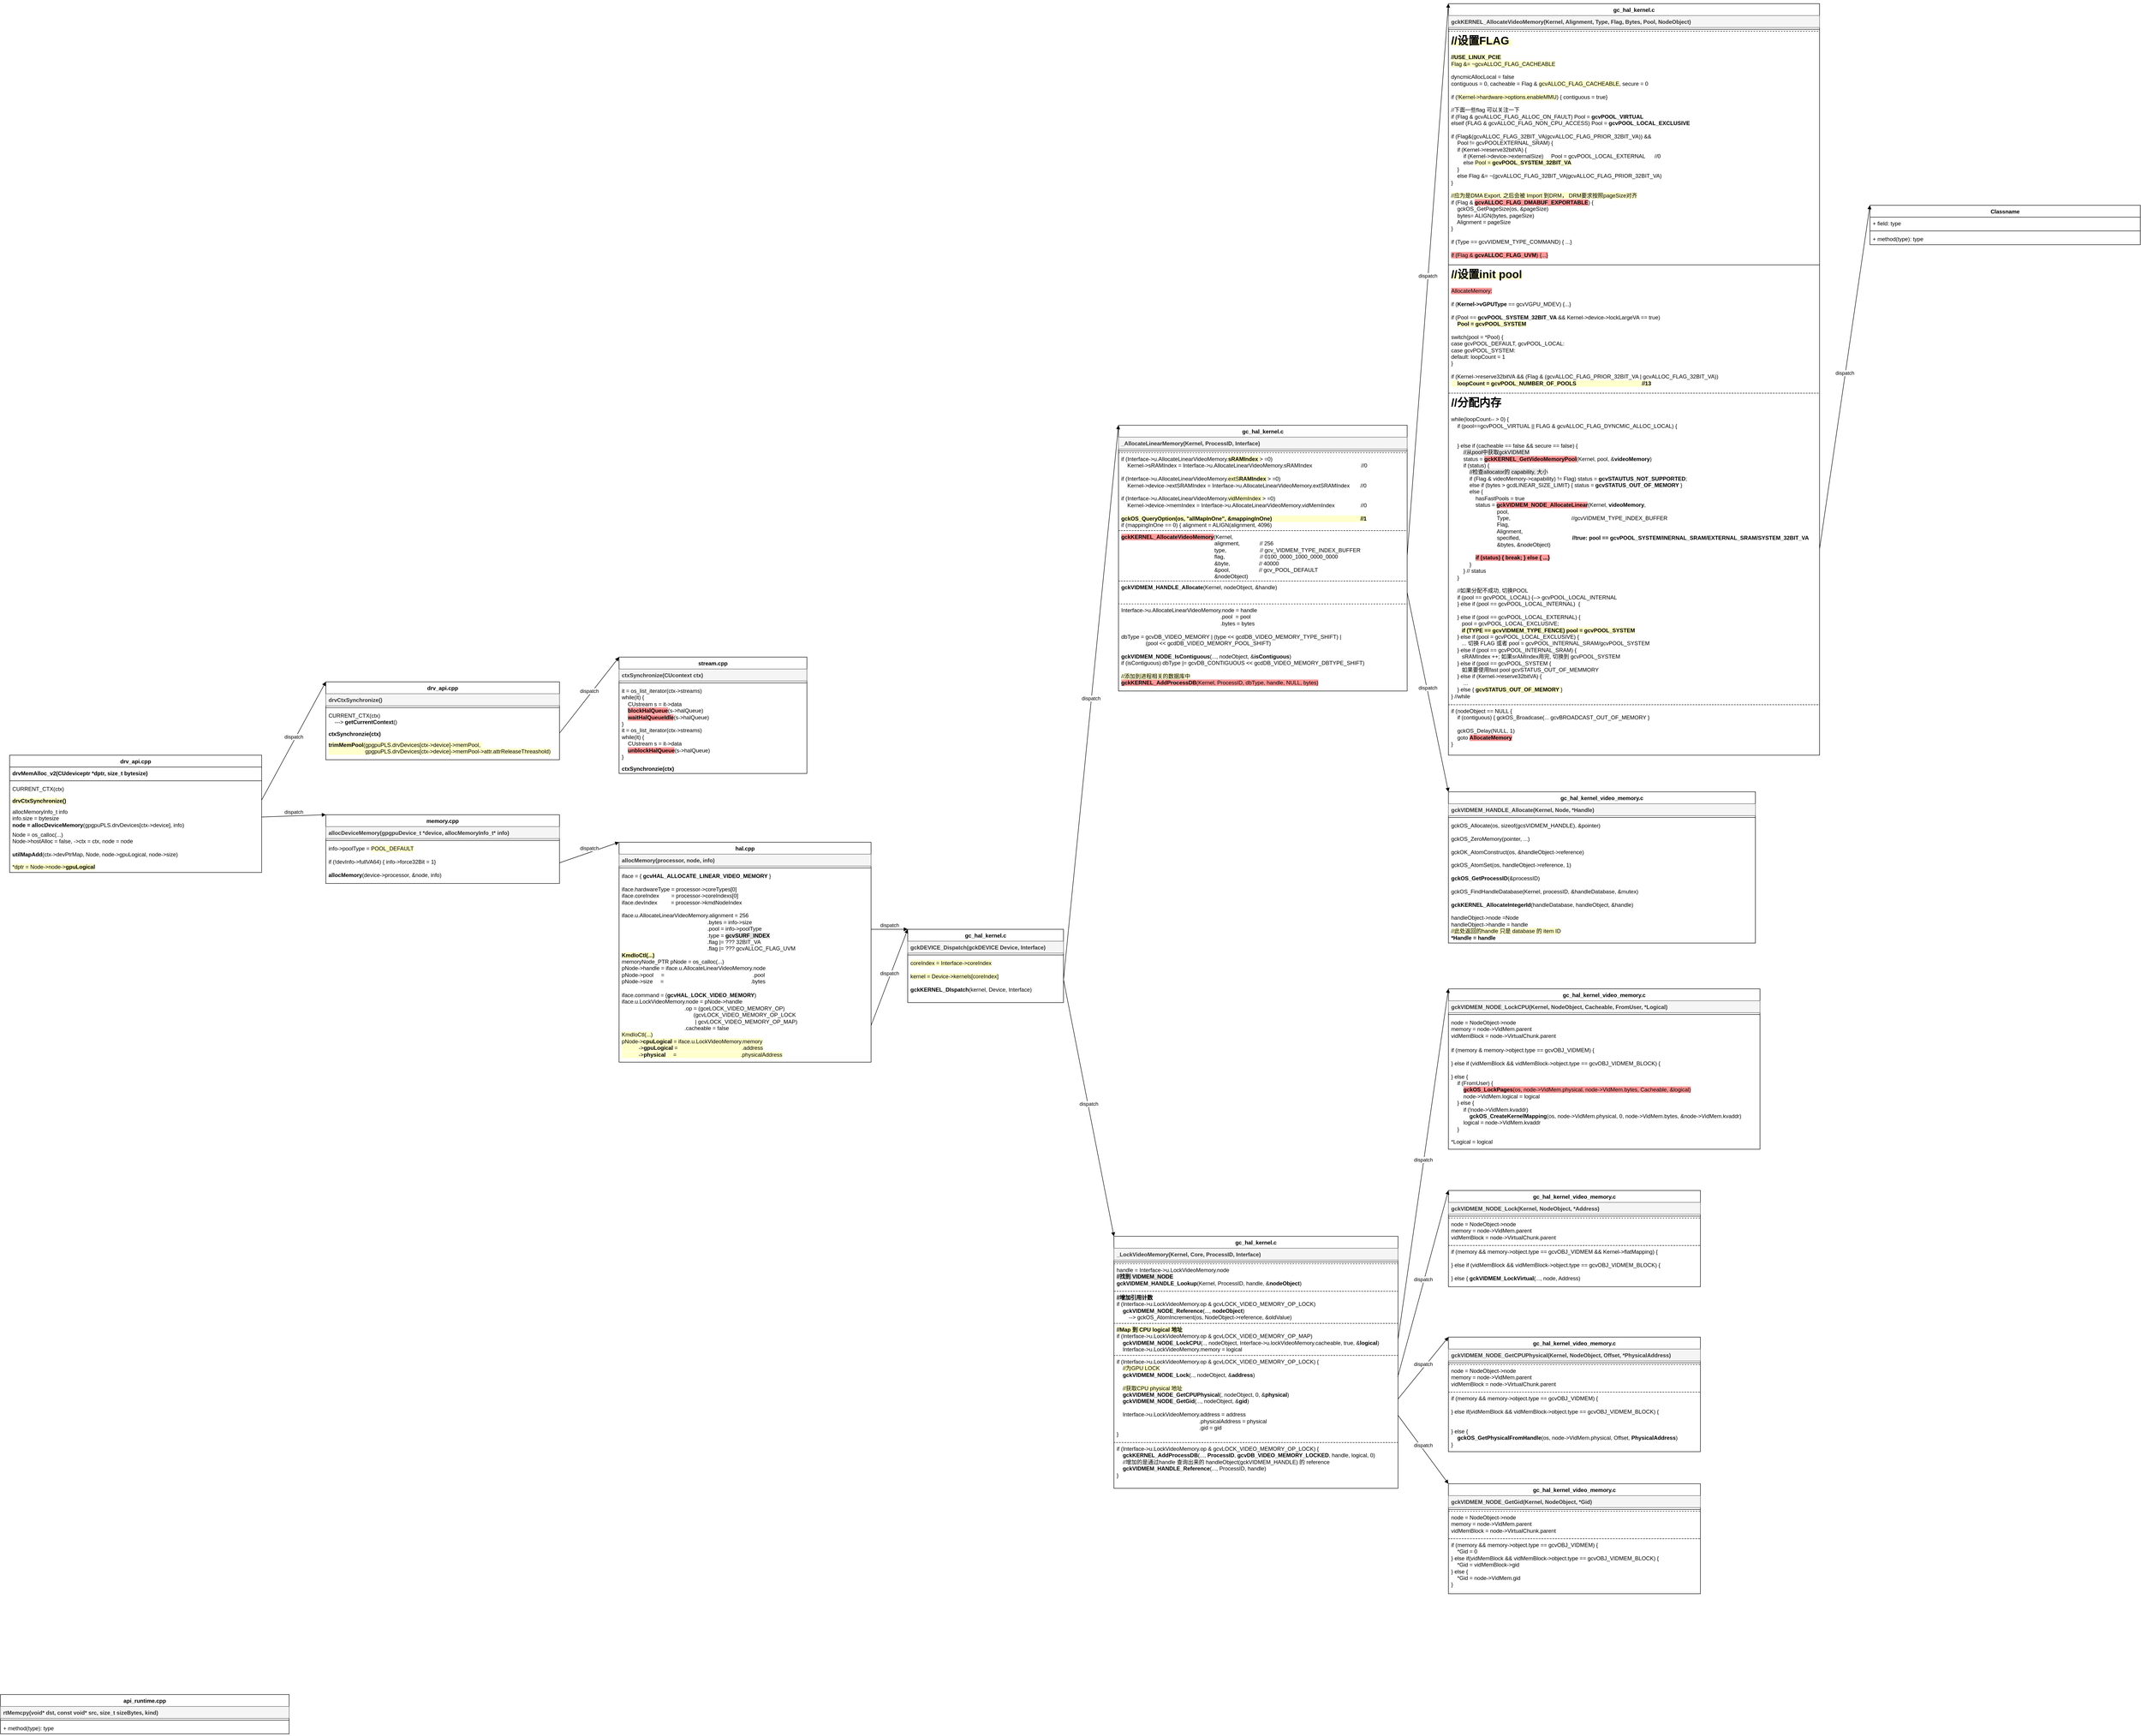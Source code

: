 <mxfile version="25.0.3">
  <diagram name="Page-1" id="klpA_2AShYlU7AM5QuSL">
    <mxGraphModel dx="890" dy="2760" grid="1" gridSize="10" guides="1" tooltips="1" connect="1" arrows="1" fold="1" page="1" pageScale="1" pageWidth="850" pageHeight="1100" math="0" shadow="0">
      <root>
        <mxCell id="0" />
        <mxCell id="1" parent="0" />
        <mxCell id="NuDpKzAwzLJSV5Tyi5Um-1" value="drv_api.cpp" style="swimlane;fontStyle=1;align=center;verticalAlign=top;childLayout=stackLayout;horizontal=1;startSize=26;horizontalStack=0;resizeParent=1;resizeParentMax=0;resizeLast=0;collapsible=1;marginBottom=0;whiteSpace=wrap;html=1;" vertex="1" parent="1">
          <mxGeometry x="140" y="290" width="550" height="256" as="geometry" />
        </mxCell>
        <mxCell id="NuDpKzAwzLJSV5Tyi5Um-2" value="&lt;span style=&quot;font-weight: 700; text-align: center;&quot;&gt;drvMemAlloc_v2(CUdeviceptr *dptr, size_t bytesize)&lt;/span&gt;" style="text;strokeColor=none;fillColor=none;align=left;verticalAlign=top;spacingLeft=4;spacingRight=4;overflow=hidden;rotatable=0;points=[[0,0.5],[1,0.5]];portConstraint=eastwest;whiteSpace=wrap;html=1;" vertex="1" parent="NuDpKzAwzLJSV5Tyi5Um-1">
          <mxGeometry y="26" width="550" height="26" as="geometry" />
        </mxCell>
        <mxCell id="NuDpKzAwzLJSV5Tyi5Um-3" value="" style="line;strokeWidth=1;fillColor=none;align=left;verticalAlign=middle;spacingTop=-1;spacingLeft=3;spacingRight=3;rotatable=0;labelPosition=right;points=[];portConstraint=eastwest;strokeColor=inherit;" vertex="1" parent="NuDpKzAwzLJSV5Tyi5Um-1">
          <mxGeometry y="52" width="550" height="8" as="geometry" />
        </mxCell>
        <mxCell id="NuDpKzAwzLJSV5Tyi5Um-9" value="CURRENT_CTX(ctx)" style="text;strokeColor=none;fillColor=none;align=left;verticalAlign=top;spacingLeft=4;spacingRight=4;overflow=hidden;rotatable=0;points=[[0,0.5],[1,0.5]];portConstraint=eastwest;whiteSpace=wrap;html=1;" vertex="1" parent="NuDpKzAwzLJSV5Tyi5Um-1">
          <mxGeometry y="60" width="550" height="26" as="geometry" />
        </mxCell>
        <mxCell id="NuDpKzAwzLJSV5Tyi5Um-4" value="&lt;b style=&quot;background-color: rgb(255, 255, 204);&quot;&gt;drvCtxSynchronize()&lt;/b&gt;" style="text;strokeColor=none;fillColor=none;align=left;verticalAlign=top;spacingLeft=4;spacingRight=4;overflow=hidden;rotatable=0;points=[[0,0.5],[1,0.5]];portConstraint=eastwest;whiteSpace=wrap;html=1;" vertex="1" parent="NuDpKzAwzLJSV5Tyi5Um-1">
          <mxGeometry y="86" width="550" height="24" as="geometry" />
        </mxCell>
        <mxCell id="NuDpKzAwzLJSV5Tyi5Um-12" value="&lt;div&gt;allocMemoryInfo_t info&lt;/div&gt;&lt;div&gt;info.size = bytesize&lt;/div&gt;&lt;b&gt;node = allocDeviceMemory&lt;/b&gt;(gpgpuPLS.drvDevices[ctx-&amp;gt;device], info)" style="text;strokeColor=none;fillColor=none;align=left;verticalAlign=top;spacingLeft=4;spacingRight=4;overflow=hidden;rotatable=0;points=[[0,0.5],[1,0.5]];portConstraint=eastwest;whiteSpace=wrap;html=1;" vertex="1" parent="NuDpKzAwzLJSV5Tyi5Um-1">
          <mxGeometry y="110" width="550" height="50" as="geometry" />
        </mxCell>
        <mxCell id="NuDpKzAwzLJSV5Tyi5Um-11" value="Node = os_calloc(...)&lt;div&gt;Node-&amp;gt;hostAlloc = false, -&amp;gt;ctx = ctx, node = node&lt;/div&gt;&lt;div&gt;&lt;br&gt;&lt;/div&gt;&lt;div&gt;&lt;b&gt;utilMapAdd&lt;/b&gt;(ctx-&amp;gt;devPtrMap, Node, node-&amp;gt;gpuLogical, node-&amp;gt;size)&lt;/div&gt;" style="text;strokeColor=none;fillColor=none;align=left;verticalAlign=top;spacingLeft=4;spacingRight=4;overflow=hidden;rotatable=0;points=[[0,0.5],[1,0.5]];portConstraint=eastwest;whiteSpace=wrap;html=1;" vertex="1" parent="NuDpKzAwzLJSV5Tyi5Um-1">
          <mxGeometry y="160" width="550" height="70" as="geometry" />
        </mxCell>
        <mxCell id="NuDpKzAwzLJSV5Tyi5Um-10" value="&lt;span style=&quot;background-color: rgb(255, 255, 204);&quot;&gt;*dptr = Node-&amp;gt;node-&amp;gt;&lt;b&gt;gpuLogical&lt;/b&gt;&lt;/span&gt;" style="text;strokeColor=none;fillColor=none;align=left;verticalAlign=top;spacingLeft=4;spacingRight=4;overflow=hidden;rotatable=0;points=[[0,0.5],[1,0.5]];portConstraint=eastwest;whiteSpace=wrap;html=1;" vertex="1" parent="NuDpKzAwzLJSV5Tyi5Um-1">
          <mxGeometry y="230" width="550" height="26" as="geometry" />
        </mxCell>
        <mxCell id="NuDpKzAwzLJSV5Tyi5Um-13" value="drv_api.cpp" style="swimlane;fontStyle=1;align=center;verticalAlign=top;childLayout=stackLayout;horizontal=1;startSize=26;horizontalStack=0;resizeParent=1;resizeParentMax=0;resizeLast=0;collapsible=1;marginBottom=0;whiteSpace=wrap;html=1;" vertex="1" parent="1">
          <mxGeometry x="830" y="130" width="510" height="170" as="geometry" />
        </mxCell>
        <mxCell id="NuDpKzAwzLJSV5Tyi5Um-14" value="&lt;span style=&quot;font-weight: 700; text-align: center;&quot;&gt;drvCtxSynchronize()&lt;/span&gt;" style="text;strokeColor=#666666;fillColor=#f5f5f5;align=left;verticalAlign=top;spacingLeft=4;spacingRight=4;overflow=hidden;rotatable=0;points=[[0,0.5],[1,0.5]];portConstraint=eastwest;whiteSpace=wrap;html=1;fontColor=#333333;" vertex="1" parent="NuDpKzAwzLJSV5Tyi5Um-13">
          <mxGeometry y="26" width="510" height="26" as="geometry" />
        </mxCell>
        <mxCell id="NuDpKzAwzLJSV5Tyi5Um-15" value="" style="line;strokeWidth=1;fillColor=none;align=left;verticalAlign=middle;spacingTop=-1;spacingLeft=3;spacingRight=3;rotatable=0;labelPosition=right;points=[];portConstraint=eastwest;strokeColor=inherit;" vertex="1" parent="NuDpKzAwzLJSV5Tyi5Um-13">
          <mxGeometry y="52" width="510" height="8" as="geometry" />
        </mxCell>
        <mxCell id="NuDpKzAwzLJSV5Tyi5Um-16" value="CURRENT_CTX(ctx)&lt;div&gt;&amp;nbsp; &amp;nbsp; ---&amp;gt; &lt;b&gt;getCurrentContext&lt;/b&gt;()&lt;/div&gt;" style="text;strokeColor=none;fillColor=none;align=left;verticalAlign=top;spacingLeft=4;spacingRight=4;overflow=hidden;rotatable=0;points=[[0,0.5],[1,0.5]];portConstraint=eastwest;whiteSpace=wrap;html=1;" vertex="1" parent="NuDpKzAwzLJSV5Tyi5Um-13">
          <mxGeometry y="60" width="510" height="40" as="geometry" />
        </mxCell>
        <mxCell id="NuDpKzAwzLJSV5Tyi5Um-17" value="&lt;div&gt;&lt;b&gt;ctxSynchronzie(ctx)&lt;/b&gt;&lt;/div&gt;" style="text;strokeColor=none;fillColor=none;align=left;verticalAlign=top;spacingLeft=4;spacingRight=4;overflow=hidden;rotatable=0;points=[[0,0.5],[1,0.5]];portConstraint=eastwest;whiteSpace=wrap;html=1;" vertex="1" parent="NuDpKzAwzLJSV5Tyi5Um-13">
          <mxGeometry y="100" width="510" height="24" as="geometry" />
        </mxCell>
        <mxCell id="NuDpKzAwzLJSV5Tyi5Um-18" value="&lt;span style=&quot;background-color: rgb(255, 255, 204);&quot;&gt;&lt;b&gt;trimMemPool&lt;/b&gt;(gpgpuPLS.drvDevices[ctx-&amp;gt;device]-&amp;gt;memPool,&amp;nbsp;&lt;br&gt;&amp;nbsp; &amp;nbsp; &amp;nbsp; &amp;nbsp; &amp;nbsp; &amp;nbsp; &amp;nbsp; &amp;nbsp; &amp;nbsp; &amp;nbsp; &amp;nbsp; &amp;nbsp; gpgpuPLS.drvDevices[ctx-&amp;gt;device]-&amp;gt;memPool-&amp;gt;attr.attrReleaseThreashold)&lt;/span&gt;" style="text;strokeColor=none;fillColor=none;align=left;verticalAlign=top;spacingLeft=4;spacingRight=4;overflow=hidden;rotatable=0;points=[[0,0.5],[1,0.5]];portConstraint=eastwest;whiteSpace=wrap;html=1;" vertex="1" parent="NuDpKzAwzLJSV5Tyi5Um-13">
          <mxGeometry y="124" width="510" height="46" as="geometry" />
        </mxCell>
        <mxCell id="NuDpKzAwzLJSV5Tyi5Um-21" value="stream.cpp" style="swimlane;fontStyle=1;align=center;verticalAlign=top;childLayout=stackLayout;horizontal=1;startSize=26;horizontalStack=0;resizeParent=1;resizeParentMax=0;resizeLast=0;collapsible=1;marginBottom=0;whiteSpace=wrap;html=1;" vertex="1" parent="1">
          <mxGeometry x="1470" y="76" width="410" height="254" as="geometry" />
        </mxCell>
        <mxCell id="NuDpKzAwzLJSV5Tyi5Um-22" value="&lt;span style=&quot;font-weight: 700; text-align: center;&quot;&gt;ctxSynchronize(CUcontext ctx)&lt;/span&gt;" style="text;strokeColor=#666666;fillColor=#f5f5f5;align=left;verticalAlign=top;spacingLeft=4;spacingRight=4;overflow=hidden;rotatable=0;points=[[0,0.5],[1,0.5]];portConstraint=eastwest;whiteSpace=wrap;html=1;fontColor=#333333;" vertex="1" parent="NuDpKzAwzLJSV5Tyi5Um-21">
          <mxGeometry y="26" width="410" height="26" as="geometry" />
        </mxCell>
        <mxCell id="NuDpKzAwzLJSV5Tyi5Um-23" value="" style="line;strokeWidth=1;fillColor=none;align=left;verticalAlign=middle;spacingTop=-1;spacingLeft=3;spacingRight=3;rotatable=0;labelPosition=right;points=[];portConstraint=eastwest;strokeColor=inherit;" vertex="1" parent="NuDpKzAwzLJSV5Tyi5Um-21">
          <mxGeometry y="52" width="410" height="8" as="geometry" />
        </mxCell>
        <mxCell id="NuDpKzAwzLJSV5Tyi5Um-24" value="it = os_list_iterator(ctx-&amp;gt;streams)&lt;div&gt;while(it) {&lt;/div&gt;&lt;div&gt;&amp;nbsp; &amp;nbsp; CUstream s = it-&amp;gt;data&lt;/div&gt;&lt;div&gt;&amp;nbsp; &amp;nbsp; &lt;b style=&quot;background-color: rgb(255, 153, 153);&quot;&gt;blockHalQueue&lt;/b&gt;(s-&amp;gt;halQueue)&lt;/div&gt;&lt;div&gt;&amp;nbsp; &amp;nbsp; &lt;b style=&quot;background-color: rgb(255, 153, 153);&quot;&gt;waitHalQueueIdle&lt;/b&gt;(s-&amp;gt;halQueue)&lt;/div&gt;&lt;div&gt;}&lt;/div&gt;&lt;div&gt;it = os_list_iterator(ctx-&amp;gt;streams)&lt;/div&gt;&lt;div&gt;&lt;div&gt;while(it) {&lt;/div&gt;&lt;div&gt;&amp;nbsp; &amp;nbsp; CUstream s = it-&amp;gt;data&lt;/div&gt;&lt;div&gt;&amp;nbsp; &amp;nbsp; &lt;b style=&quot;background-color: rgb(255, 153, 153);&quot;&gt;unblockHalQueue&lt;/b&gt;(s-&amp;gt;halQueue)&lt;/div&gt;&lt;div&gt;&lt;span style=&quot;background-color: initial;&quot;&gt;}&lt;/span&gt;&lt;/div&gt;&lt;/div&gt;" style="text;strokeColor=none;fillColor=none;align=left;verticalAlign=top;spacingLeft=4;spacingRight=4;overflow=hidden;rotatable=0;points=[[0,0.5],[1,0.5]];portConstraint=eastwest;whiteSpace=wrap;html=1;" vertex="1" parent="NuDpKzAwzLJSV5Tyi5Um-21">
          <mxGeometry y="60" width="410" height="170" as="geometry" />
        </mxCell>
        <mxCell id="NuDpKzAwzLJSV5Tyi5Um-25" value="&lt;div&gt;&lt;b&gt;ctxSynchronzie(ctx)&lt;/b&gt;&lt;/div&gt;" style="text;strokeColor=none;fillColor=none;align=left;verticalAlign=top;spacingLeft=4;spacingRight=4;overflow=hidden;rotatable=0;points=[[0,0.5],[1,0.5]];portConstraint=eastwest;whiteSpace=wrap;html=1;" vertex="1" parent="NuDpKzAwzLJSV5Tyi5Um-21">
          <mxGeometry y="230" width="410" height="24" as="geometry" />
        </mxCell>
        <mxCell id="NuDpKzAwzLJSV5Tyi5Um-27" value="dispatch" style="html=1;verticalAlign=bottom;endArrow=block;curved=0;rounded=0;exitX=1;exitY=0.5;exitDx=0;exitDy=0;entryX=0;entryY=0;entryDx=0;entryDy=0;" edge="1" parent="1" source="NuDpKzAwzLJSV5Tyi5Um-4" target="NuDpKzAwzLJSV5Tyi5Um-13">
          <mxGeometry width="80" relative="1" as="geometry">
            <mxPoint x="890" y="360" as="sourcePoint" />
            <mxPoint x="970" y="360" as="targetPoint" />
          </mxGeometry>
        </mxCell>
        <mxCell id="NuDpKzAwzLJSV5Tyi5Um-28" value="dispatch" style="html=1;verticalAlign=bottom;endArrow=block;curved=0;rounded=0;exitX=1;exitY=0.5;exitDx=0;exitDy=0;entryX=0;entryY=0;entryDx=0;entryDy=0;" edge="1" parent="1" source="NuDpKzAwzLJSV5Tyi5Um-17" target="NuDpKzAwzLJSV5Tyi5Um-21">
          <mxGeometry width="80" relative="1" as="geometry">
            <mxPoint x="700" y="268" as="sourcePoint" />
            <mxPoint x="860" y="140" as="targetPoint" />
          </mxGeometry>
        </mxCell>
        <mxCell id="NuDpKzAwzLJSV5Tyi5Um-29" value="memory.cpp" style="swimlane;fontStyle=1;align=center;verticalAlign=top;childLayout=stackLayout;horizontal=1;startSize=26;horizontalStack=0;resizeParent=1;resizeParentMax=0;resizeLast=0;collapsible=1;marginBottom=0;whiteSpace=wrap;html=1;" vertex="1" parent="1">
          <mxGeometry x="830" y="420" width="510" height="150" as="geometry" />
        </mxCell>
        <mxCell id="NuDpKzAwzLJSV5Tyi5Um-30" value="&lt;b&gt;allocDeviceMemory(gpgpuDevice_t *device, allocMemoryInfo_t* info)&lt;/b&gt;" style="text;strokeColor=#666666;fillColor=#f5f5f5;align=left;verticalAlign=top;spacingLeft=4;spacingRight=4;overflow=hidden;rotatable=0;points=[[0,0.5],[1,0.5]];portConstraint=eastwest;whiteSpace=wrap;html=1;fontColor=#333333;" vertex="1" parent="NuDpKzAwzLJSV5Tyi5Um-29">
          <mxGeometry y="26" width="510" height="26" as="geometry" />
        </mxCell>
        <mxCell id="NuDpKzAwzLJSV5Tyi5Um-31" value="" style="line;strokeWidth=1;fillColor=none;align=left;verticalAlign=middle;spacingTop=-1;spacingLeft=3;spacingRight=3;rotatable=0;labelPosition=right;points=[];portConstraint=eastwest;strokeColor=inherit;" vertex="1" parent="NuDpKzAwzLJSV5Tyi5Um-29">
          <mxGeometry y="52" width="510" height="8" as="geometry" />
        </mxCell>
        <mxCell id="NuDpKzAwzLJSV5Tyi5Um-32" value="info-&amp;gt;poolType = &lt;span style=&quot;background-color: rgb(255, 255, 204);&quot;&gt;POOL_DEFAULT&lt;/span&gt;&lt;div&gt;&lt;br&gt;&lt;/div&gt;&lt;div&gt;if (!devInfo-&amp;gt;fullVA64) { info-&amp;gt;force32Bit = 1}&lt;/div&gt;&lt;div&gt;&lt;br&gt;&lt;/div&gt;&lt;div&gt;&lt;b&gt;allocMemory&lt;/b&gt;(device-&amp;gt;processor, &amp;amp;node, info)&lt;/div&gt;" style="text;strokeColor=none;fillColor=none;align=left;verticalAlign=top;spacingLeft=4;spacingRight=4;overflow=hidden;rotatable=0;points=[[0,0.5],[1,0.5]];portConstraint=eastwest;whiteSpace=wrap;html=1;" vertex="1" parent="NuDpKzAwzLJSV5Tyi5Um-29">
          <mxGeometry y="60" width="510" height="90" as="geometry" />
        </mxCell>
        <mxCell id="NuDpKzAwzLJSV5Tyi5Um-33" value="dispatch" style="html=1;verticalAlign=bottom;endArrow=block;curved=0;rounded=0;exitX=1;exitY=0.5;exitDx=0;exitDy=0;entryX=0;entryY=0;entryDx=0;entryDy=0;" edge="1" parent="1" source="NuDpKzAwzLJSV5Tyi5Um-12" target="NuDpKzAwzLJSV5Tyi5Um-29">
          <mxGeometry width="80" relative="1" as="geometry">
            <mxPoint x="700" y="398" as="sourcePoint" />
            <mxPoint x="840" y="140" as="targetPoint" />
          </mxGeometry>
        </mxCell>
        <mxCell id="NuDpKzAwzLJSV5Tyi5Um-34" value="hal.cpp" style="swimlane;fontStyle=1;align=center;verticalAlign=top;childLayout=stackLayout;horizontal=1;startSize=26;horizontalStack=0;resizeParent=1;resizeParentMax=0;resizeLast=0;collapsible=1;marginBottom=0;whiteSpace=wrap;html=1;" vertex="1" parent="1">
          <mxGeometry x="1470" y="480" width="550" height="480" as="geometry" />
        </mxCell>
        <mxCell id="NuDpKzAwzLJSV5Tyi5Um-35" value="&lt;b&gt;allocMemory(processor, node, info)&lt;/b&gt;" style="text;strokeColor=#666666;fillColor=#f5f5f5;align=left;verticalAlign=top;spacingLeft=4;spacingRight=4;overflow=hidden;rotatable=0;points=[[0,0.5],[1,0.5]];portConstraint=eastwest;whiteSpace=wrap;html=1;fontColor=#333333;" vertex="1" parent="NuDpKzAwzLJSV5Tyi5Um-34">
          <mxGeometry y="26" width="550" height="26" as="geometry" />
        </mxCell>
        <mxCell id="NuDpKzAwzLJSV5Tyi5Um-36" value="" style="line;strokeWidth=1;fillColor=none;align=left;verticalAlign=middle;spacingTop=-1;spacingLeft=3;spacingRight=3;rotatable=0;labelPosition=right;points=[];portConstraint=eastwest;strokeColor=inherit;" vertex="1" parent="NuDpKzAwzLJSV5Tyi5Um-34">
          <mxGeometry y="52" width="550" height="8" as="geometry" />
        </mxCell>
        <mxCell id="NuDpKzAwzLJSV5Tyi5Um-37" value="iface = { &lt;b&gt;gcvHAL_ALLOCATE_LINEAR_VIDEO_MEMORY &lt;/b&gt;}&lt;div&gt;&lt;br&gt;&lt;/div&gt;&lt;div&gt;iface.hardwareType = processor-&amp;gt;coreTypes[0]&lt;/div&gt;&lt;div&gt;iface.coreIndex&amp;nbsp; &amp;nbsp; &amp;nbsp; &amp;nbsp; = processor-&amp;gt;coreIndexs[0]&lt;/div&gt;&lt;div&gt;iface.devIndex&amp;nbsp; &amp;nbsp; &amp;nbsp; &amp;nbsp; &amp;nbsp;= processor-&amp;gt;kmdNodeIndex&lt;/div&gt;&lt;div&gt;&lt;br&gt;&lt;/div&gt;&lt;div&gt;iface.u.AllocateLinearVideoMemory.alignment = 256&lt;/div&gt;&lt;div&gt;&amp;nbsp; &amp;nbsp; &amp;nbsp; &amp;nbsp; &amp;nbsp; &amp;nbsp; &amp;nbsp; &amp;nbsp; &amp;nbsp; &amp;nbsp; &amp;nbsp; &amp;nbsp; &amp;nbsp; &amp;nbsp; &amp;nbsp; &amp;nbsp; &amp;nbsp; &amp;nbsp; &amp;nbsp; &amp;nbsp; &amp;nbsp; &amp;nbsp; &amp;nbsp; &amp;nbsp; &amp;nbsp; &amp;nbsp; &amp;nbsp; &amp;nbsp; .bytes = info-&amp;gt;size&lt;br&gt;&amp;nbsp; &amp;nbsp; &amp;nbsp; &amp;nbsp; &amp;nbsp; &amp;nbsp; &amp;nbsp; &amp;nbsp; &amp;nbsp; &amp;nbsp; &amp;nbsp; &amp;nbsp; &amp;nbsp; &amp;nbsp; &amp;nbsp; &amp;nbsp; &amp;nbsp; &amp;nbsp; &amp;nbsp; &amp;nbsp; &amp;nbsp; &amp;nbsp; &amp;nbsp; &amp;nbsp; &amp;nbsp; &amp;nbsp; &amp;nbsp; &amp;nbsp; .pool = info-&amp;gt;poolType&lt;/div&gt;&lt;div&gt;&amp;nbsp; &amp;nbsp; &amp;nbsp; &amp;nbsp; &amp;nbsp; &amp;nbsp; &amp;nbsp; &amp;nbsp; &amp;nbsp; &amp;nbsp; &amp;nbsp; &amp;nbsp; &amp;nbsp; &amp;nbsp; &amp;nbsp; &amp;nbsp; &amp;nbsp; &amp;nbsp; &amp;nbsp; &amp;nbsp; &amp;nbsp; &amp;nbsp; &amp;nbsp; &amp;nbsp; &amp;nbsp; &amp;nbsp; &amp;nbsp; &amp;nbsp; .type = &lt;b style=&quot;background-color: rgb(230, 230, 230);&quot;&gt;gcvSURF_INDEX&lt;/b&gt;&lt;/div&gt;&lt;div&gt;&amp;nbsp; &amp;nbsp; &amp;nbsp; &amp;nbsp; &amp;nbsp; &amp;nbsp; &amp;nbsp; &amp;nbsp; &amp;nbsp; &amp;nbsp; &amp;nbsp; &amp;nbsp; &amp;nbsp; &amp;nbsp; &amp;nbsp; &amp;nbsp; &amp;nbsp; &amp;nbsp; &amp;nbsp; &amp;nbsp; &amp;nbsp; &amp;nbsp; &amp;nbsp; &amp;nbsp; &amp;nbsp; &amp;nbsp; &amp;nbsp; &amp;nbsp; .flag |= ??? 32BIT_VA&lt;br&gt;&amp;nbsp; &amp;nbsp; &amp;nbsp; &amp;nbsp; &amp;nbsp; &amp;nbsp; &amp;nbsp; &amp;nbsp; &amp;nbsp; &amp;nbsp; &amp;nbsp; &amp;nbsp; &amp;nbsp; &amp;nbsp; &amp;nbsp; &amp;nbsp; &amp;nbsp; &amp;nbsp; &amp;nbsp; &amp;nbsp; &amp;nbsp; &amp;nbsp; &amp;nbsp; &amp;nbsp; &amp;nbsp; &amp;nbsp; &amp;nbsp; &amp;nbsp; .flag |= ??? gcvALLOC_FLAG_UVM&lt;/div&gt;&lt;div&gt;&lt;b style=&quot;background-color: rgb(255, 255, 204);&quot;&gt;KmdIoCtl(...)&lt;/b&gt;&lt;/div&gt;&lt;div&gt;memoryNode_PTR pNode = os_calloc(...)&lt;div&gt;pNode-&amp;gt;handle = iface.u.AllocateLinearVideoMemory.node&lt;/div&gt;&lt;div&gt;pNode-&amp;gt;pool&amp;nbsp; &amp;nbsp; &amp;nbsp;=&amp;nbsp; &amp;nbsp; &amp;nbsp; &amp;nbsp; &amp;nbsp; &amp;nbsp; &amp;nbsp; &amp;nbsp; &amp;nbsp; &amp;nbsp; &amp;nbsp; &amp;nbsp; &amp;nbsp; &amp;nbsp; &amp;nbsp; &amp;nbsp; &amp;nbsp; &amp;nbsp; &amp;nbsp; &amp;nbsp; &amp;nbsp; &amp;nbsp; &amp;nbsp; &amp;nbsp; &amp;nbsp; &amp;nbsp; &amp;nbsp; &amp;nbsp; &amp;nbsp; .pool&lt;br&gt;pNode-&amp;gt;size&amp;nbsp; &amp;nbsp; &amp;nbsp;=&amp;nbsp; &amp;nbsp; &amp;nbsp; &amp;nbsp; &amp;nbsp; &amp;nbsp; &amp;nbsp; &amp;nbsp; &amp;nbsp; &amp;nbsp; &amp;nbsp; &amp;nbsp; &amp;nbsp; &amp;nbsp; &amp;nbsp; &amp;nbsp; &amp;nbsp; &amp;nbsp; &amp;nbsp; &amp;nbsp; &amp;nbsp; &amp;nbsp; &amp;nbsp; &amp;nbsp; &amp;nbsp; &amp;nbsp; &amp;nbsp; &amp;nbsp; &amp;nbsp;.bytes&lt;/div&gt;&lt;/div&gt;&lt;div&gt;&lt;br&gt;&lt;/div&gt;&lt;div&gt;&lt;br&gt;&lt;/div&gt;" style="text;strokeColor=none;fillColor=none;align=left;verticalAlign=top;spacingLeft=4;spacingRight=4;overflow=hidden;rotatable=0;points=[[0,0.5],[1,0.5]];portConstraint=eastwest;whiteSpace=wrap;html=1;" vertex="1" parent="NuDpKzAwzLJSV5Tyi5Um-34">
          <mxGeometry y="60" width="550" height="260" as="geometry" />
        </mxCell>
        <mxCell id="NuDpKzAwzLJSV5Tyi5Um-46" value="&lt;div&gt;&lt;span style=&quot;background-color: initial;&quot;&gt;iface.command = {&lt;/span&gt;&lt;b style=&quot;background-color: initial;&quot;&gt;gcvHAL_LOCK_VIDEO_MEMORY&lt;/b&gt;&lt;span style=&quot;background-color: initial;&quot;&gt;)&lt;/span&gt;&lt;/div&gt;&lt;div&gt;iface.u.LockVideoMemory.node = pNode-&amp;gt;handle&lt;br&gt;&amp;nbsp; &amp;nbsp; &amp;nbsp; &amp;nbsp; &amp;nbsp; &amp;nbsp; &amp;nbsp; &amp;nbsp; &amp;nbsp; &amp;nbsp; &amp;nbsp; &amp;nbsp; &amp;nbsp; &amp;nbsp; &amp;nbsp; &amp;nbsp; &amp;nbsp; &amp;nbsp; &amp;nbsp; &amp;nbsp; &amp;nbsp;.op = (gceLOCK_VIDEO_MEMORY_OP) &lt;br&gt;&amp;nbsp; &amp;nbsp; &amp;nbsp; &amp;nbsp; &amp;nbsp; &amp;nbsp; &amp;nbsp; &amp;nbsp; &amp;nbsp; &amp;nbsp; &amp;nbsp; &amp;nbsp; &amp;nbsp; &amp;nbsp; &amp;nbsp; &amp;nbsp; &amp;nbsp; &amp;nbsp; &amp;nbsp; &amp;nbsp; &amp;nbsp; &amp;nbsp; &amp;nbsp; &amp;nbsp;(gcvLOCK_VIDEO_MEMORY_OP_LOCK&lt;br&gt;&amp;nbsp; &amp;nbsp; &amp;nbsp; &amp;nbsp; &amp;nbsp; &amp;nbsp; &amp;nbsp; &amp;nbsp; &amp;nbsp; &amp;nbsp; &amp;nbsp; &amp;nbsp; &amp;nbsp; &amp;nbsp; &amp;nbsp; &amp;nbsp; &amp;nbsp; &amp;nbsp; &amp;nbsp; &amp;nbsp; &amp;nbsp; &amp;nbsp; &amp;nbsp; &amp;nbsp; | gcvLOCK_VIDEO_MEMORY_OP_MAP)&lt;/div&gt;&lt;div&gt;&amp;nbsp; &amp;nbsp; &amp;nbsp; &amp;nbsp; &amp;nbsp; &amp;nbsp; &amp;nbsp; &amp;nbsp; &amp;nbsp; &amp;nbsp; &amp;nbsp; &amp;nbsp; &amp;nbsp; &amp;nbsp; &amp;nbsp; &amp;nbsp; &amp;nbsp; &amp;nbsp; &amp;nbsp; &amp;nbsp; &amp;nbsp;.cacheable = false&lt;/div&gt;&lt;div&gt;&lt;span style=&quot;background-color: rgb(255, 255, 204);&quot;&gt;KmdIoCtl(...)&lt;/span&gt;&lt;/div&gt;&lt;div&gt;&lt;span style=&quot;background-color: rgb(255, 255, 204);&quot;&gt;pNode-&amp;gt;&lt;b&gt;cpuLogical &lt;/b&gt;= iface.u.LockVideoMemory.memory&lt;br&gt;&amp;nbsp; &amp;nbsp; &amp;nbsp; &amp;nbsp; &amp;nbsp; &amp;nbsp;-&amp;gt;&lt;b&gt;gpuLogical &lt;/b&gt;=&amp;nbsp; &amp;nbsp; &amp;nbsp; &amp;nbsp; &amp;nbsp; &amp;nbsp; &amp;nbsp; &amp;nbsp; &amp;nbsp; &amp;nbsp; &amp;nbsp; &amp;nbsp; &amp;nbsp; &amp;nbsp; &amp;nbsp; &amp;nbsp; &amp;nbsp; &amp;nbsp; &amp;nbsp; &amp;nbsp; &amp;nbsp; .address&lt;br&gt;&amp;nbsp; &amp;nbsp; &amp;nbsp; &amp;nbsp; &amp;nbsp; &amp;nbsp;-&amp;gt;&lt;b&gt;physical&lt;/b&gt;&amp;nbsp; &amp;nbsp; &amp;nbsp;=&amp;nbsp; &amp;nbsp; &amp;nbsp; &amp;nbsp; &amp;nbsp; &amp;nbsp; &amp;nbsp; &amp;nbsp; &amp;nbsp; &amp;nbsp; &amp;nbsp; &amp;nbsp; &amp;nbsp; &amp;nbsp; &amp;nbsp; &amp;nbsp; &amp;nbsp; &amp;nbsp; &amp;nbsp; &amp;nbsp; &amp;nbsp; .physicalAddress&lt;/span&gt;&lt;/div&gt;" style="text;strokeColor=none;fillColor=none;align=left;verticalAlign=top;spacingLeft=4;spacingRight=4;overflow=hidden;rotatable=0;points=[[0,0.5],[1,0.5]];portConstraint=eastwest;whiteSpace=wrap;html=1;" vertex="1" parent="NuDpKzAwzLJSV5Tyi5Um-34">
          <mxGeometry y="320" width="550" height="160" as="geometry" />
        </mxCell>
        <mxCell id="NuDpKzAwzLJSV5Tyi5Um-47" value="gc_hal_kernel.c" style="swimlane;fontStyle=1;align=center;verticalAlign=top;childLayout=stackLayout;horizontal=1;startSize=26;horizontalStack=0;resizeParent=1;resizeParentMax=0;resizeLast=0;collapsible=1;marginBottom=0;whiteSpace=wrap;html=1;" vertex="1" parent="1">
          <mxGeometry x="2100" y="670" width="340" height="160" as="geometry" />
        </mxCell>
        <mxCell id="NuDpKzAwzLJSV5Tyi5Um-48" value="&lt;b&gt;gckDEVICE_Dispatch(gckDEVICE Device, Interface)&lt;/b&gt;" style="text;strokeColor=#666666;fillColor=#f5f5f5;align=left;verticalAlign=top;spacingLeft=4;spacingRight=4;overflow=hidden;rotatable=0;points=[[0,0.5],[1,0.5]];portConstraint=eastwest;whiteSpace=wrap;html=1;fontColor=#333333;" vertex="1" parent="NuDpKzAwzLJSV5Tyi5Um-47">
          <mxGeometry y="26" width="340" height="26" as="geometry" />
        </mxCell>
        <mxCell id="NuDpKzAwzLJSV5Tyi5Um-49" value="" style="line;strokeWidth=1;fillColor=none;align=left;verticalAlign=middle;spacingTop=-1;spacingLeft=3;spacingRight=3;rotatable=0;labelPosition=right;points=[];portConstraint=eastwest;strokeColor=inherit;" vertex="1" parent="NuDpKzAwzLJSV5Tyi5Um-47">
          <mxGeometry y="52" width="340" height="8" as="geometry" />
        </mxCell>
        <mxCell id="NuDpKzAwzLJSV5Tyi5Um-50" value="&lt;span style=&quot;background-color: rgb(255, 255, 204);&quot;&gt;coreIndex = Interface-&amp;gt;coreIndex&lt;/span&gt;&lt;div&gt;&lt;br&gt;&lt;/div&gt;&lt;div&gt;&lt;span style=&quot;background-color: rgb(255, 255, 204);&quot;&gt;kernel = Device-&amp;gt;kernels[coreIndex]&lt;/span&gt;&lt;/div&gt;&lt;div&gt;&lt;br&gt;&lt;/div&gt;&lt;div&gt;&lt;b&gt;gckKERNEL_DIspatch&lt;/b&gt;(kernel, Device, Interface)&lt;/div&gt;" style="text;strokeColor=none;fillColor=none;align=left;verticalAlign=top;spacingLeft=4;spacingRight=4;overflow=hidden;rotatable=0;points=[[0,0.5],[1,0.5]];portConstraint=eastwest;whiteSpace=wrap;html=1;" vertex="1" parent="NuDpKzAwzLJSV5Tyi5Um-47">
          <mxGeometry y="60" width="340" height="100" as="geometry" />
        </mxCell>
        <mxCell id="NuDpKzAwzLJSV5Tyi5Um-51" value="gc_hal_kernel.c" style="swimlane;fontStyle=1;align=center;verticalAlign=top;childLayout=stackLayout;horizontal=1;startSize=26;horizontalStack=0;resizeParent=1;resizeParentMax=0;resizeLast=0;collapsible=1;marginBottom=0;whiteSpace=wrap;html=1;" vertex="1" parent="1">
          <mxGeometry x="2560" y="-430" width="630" height="580" as="geometry" />
        </mxCell>
        <mxCell id="NuDpKzAwzLJSV5Tyi5Um-52" value="&lt;b&gt;_AllocateLinearMemory(Kernel, ProcessID, Interface)&lt;/b&gt;" style="text;strokeColor=#666666;fillColor=#f5f5f5;align=left;verticalAlign=top;spacingLeft=4;spacingRight=4;overflow=hidden;rotatable=0;points=[[0,0.5],[1,0.5]];portConstraint=eastwest;whiteSpace=wrap;html=1;fontColor=#333333;" vertex="1" parent="NuDpKzAwzLJSV5Tyi5Um-51">
          <mxGeometry y="26" width="630" height="26" as="geometry" />
        </mxCell>
        <mxCell id="NuDpKzAwzLJSV5Tyi5Um-53" value="" style="line;strokeWidth=1;fillColor=none;align=left;verticalAlign=middle;spacingTop=-1;spacingLeft=3;spacingRight=3;rotatable=0;labelPosition=right;points=[];portConstraint=eastwest;strokeColor=inherit;" vertex="1" parent="NuDpKzAwzLJSV5Tyi5Um-51">
          <mxGeometry y="52" width="630" height="8" as="geometry" />
        </mxCell>
        <mxCell id="NuDpKzAwzLJSV5Tyi5Um-54" value="if (Interface-&amp;gt;u.AllocateLinearVideoMemory.&lt;b style=&quot;background-color: rgb(255, 255, 204);&quot;&gt;sRAMIndex &lt;/b&gt;&amp;gt; =0)&lt;div&gt;&amp;nbsp; &amp;nbsp; Kernel-&amp;gt;sRAMIndex = Interface-&amp;gt;u.AllocateLinearVideoMemory.sRAMIndex&amp;nbsp; &amp;nbsp; &amp;nbsp; &amp;nbsp; &amp;nbsp; &amp;nbsp; &amp;nbsp; &amp;nbsp; &amp;nbsp; &amp;nbsp; &amp;nbsp; &amp;nbsp; &amp;nbsp; &amp;nbsp; &amp;nbsp; &amp;nbsp; //0&lt;/div&gt;&lt;div&gt;&lt;br&gt;&lt;/div&gt;&lt;div&gt;if (Interface-&amp;gt;u.AllocateLinearVideoMemory.&lt;span style=&quot;background-color: rgb(255, 255, 204);&quot;&gt;extS&lt;b style=&quot;&quot;&gt;RAMIndex&amp;nbsp;&lt;/b&gt;&lt;/span&gt;&amp;gt; =0)&lt;/div&gt;&lt;div&gt;&amp;nbsp; &amp;nbsp;&amp;nbsp;&lt;span style=&quot;background-color: initial;&quot;&gt;Kernel-&amp;gt;device-&amp;gt;extSRAMIndex = Interface-&amp;gt;u.AllocateLinearVideoMemory.extSRAMIndex&amp;nbsp; &amp;nbsp; &amp;nbsp; &amp;nbsp;//0&lt;/span&gt;&lt;/div&gt;&lt;div&gt;&lt;span style=&quot;background-color: initial;&quot;&gt;&lt;br&gt;&lt;/span&gt;&lt;/div&gt;&lt;div&gt;&lt;div&gt;if (Interface-&amp;gt;u.AllocateLinearVideoMemory.&lt;span style=&quot;background-color: rgb(255, 255, 204);&quot;&gt;vidMemIndex&amp;nbsp;&lt;/span&gt;&amp;gt; =0)&lt;/div&gt;&lt;/div&gt;&lt;div&gt;&amp;nbsp; &amp;nbsp; Kernel-&amp;gt;device-&amp;gt;memIndex =&amp;nbsp;&lt;span style=&quot;background-color: initial;&quot;&gt;Interface-&amp;gt;u.AllocateLinearVideoMemory.vidMemIndex&amp;nbsp; &amp;nbsp; &amp;nbsp; &amp;nbsp; &amp;nbsp; &amp;nbsp; &amp;nbsp; &amp;nbsp; &amp;nbsp;//0&lt;/span&gt;&lt;/div&gt;&lt;div&gt;&lt;span style=&quot;background-color: initial;&quot;&gt;&lt;br&gt;&lt;/span&gt;&lt;/div&gt;&lt;div&gt;&lt;b style=&quot;background-color: rgb(255, 255, 204);&quot;&gt;gckOS_QueryOption(os, &quot;allMapInOne&quot;, &amp;amp;mappingInOne)&amp;nbsp; &amp;nbsp; &amp;nbsp; &amp;nbsp; &amp;nbsp; &amp;nbsp; &amp;nbsp; &amp;nbsp; &amp;nbsp; &amp;nbsp; &amp;nbsp; &amp;nbsp; &amp;nbsp; &amp;nbsp; &amp;nbsp; &amp;nbsp; &amp;nbsp; &amp;nbsp; &amp;nbsp; &amp;nbsp; &amp;nbsp; &amp;nbsp; &amp;nbsp; &amp;nbsp; &amp;nbsp; &amp;nbsp; &amp;nbsp; &amp;nbsp; &amp;nbsp; //1&lt;/b&gt;&lt;/div&gt;&lt;div&gt;if (mappingInOne == 0) { alignment = ALIGN(alignment, 4096)&lt;/div&gt;" style="text;strokeColor=default;fillColor=none;align=left;verticalAlign=top;spacingLeft=4;spacingRight=4;overflow=hidden;rotatable=0;points=[[0,0.5],[1,0.5]];portConstraint=eastwest;whiteSpace=wrap;html=1;dashed=1;" vertex="1" parent="NuDpKzAwzLJSV5Tyi5Um-51">
          <mxGeometry y="60" width="630" height="170" as="geometry" />
        </mxCell>
        <mxCell id="NuDpKzAwzLJSV5Tyi5Um-63" value="&lt;div&gt;&lt;b style=&quot;background-color: rgb(255, 153, 153);&quot;&gt;gckKERNEL_AllocateVideoMemory&lt;/b&gt;(Kernel,&amp;nbsp;&lt;/div&gt;&lt;div&gt;&lt;span style=&quot;background-color: initial;&quot;&gt;&amp;nbsp; &amp;nbsp; &amp;nbsp; &amp;nbsp; &amp;nbsp; &amp;nbsp; &amp;nbsp; &amp;nbsp; &amp;nbsp; &amp;nbsp; &amp;nbsp; &amp;nbsp; &amp;nbsp; &amp;nbsp; &amp;nbsp; &amp;nbsp; &amp;nbsp; &amp;nbsp; &amp;nbsp; &amp;nbsp; &amp;nbsp; &amp;nbsp; &amp;nbsp; &amp;nbsp; &amp;nbsp; &amp;nbsp; &amp;nbsp; &amp;nbsp; &amp;nbsp; &amp;nbsp; &amp;nbsp;alignment,&amp;nbsp; &amp;nbsp; &amp;nbsp; &amp;nbsp; &amp;nbsp; &amp;nbsp; &amp;nbsp;// 256&lt;/span&gt;&lt;/div&gt;&lt;div&gt;&lt;span style=&quot;background-color: initial;&quot;&gt;&amp;nbsp; &amp;nbsp; &amp;nbsp; &amp;nbsp; &amp;nbsp; &amp;nbsp; &amp;nbsp; &amp;nbsp; &amp;nbsp; &amp;nbsp; &amp;nbsp; &amp;nbsp; &amp;nbsp; &amp;nbsp; &amp;nbsp; &amp;nbsp; &amp;nbsp; &amp;nbsp; &amp;nbsp; &amp;nbsp; &amp;nbsp; &amp;nbsp; &amp;nbsp; &amp;nbsp; &amp;nbsp; &amp;nbsp; &amp;nbsp; &amp;nbsp; &amp;nbsp; &amp;nbsp; &amp;nbsp;type,&amp;nbsp; &amp;nbsp; &amp;nbsp; &amp;nbsp; &amp;nbsp; &amp;nbsp; &amp;nbsp; &amp;nbsp; &amp;nbsp; &amp;nbsp; &amp;nbsp; // gcv_VIDMEM_TYPE_INDEX_BUFFER&lt;/span&gt;&lt;/div&gt;&lt;div&gt;&lt;span style=&quot;background-color: initial;&quot;&gt;&amp;nbsp; &amp;nbsp; &amp;nbsp; &amp;nbsp; &amp;nbsp; &amp;nbsp; &amp;nbsp; &amp;nbsp; &amp;nbsp; &amp;nbsp; &amp;nbsp; &amp;nbsp; &amp;nbsp; &amp;nbsp; &amp;nbsp; &amp;nbsp; &amp;nbsp; &amp;nbsp; &amp;nbsp; &amp;nbsp; &amp;nbsp; &amp;nbsp; &amp;nbsp; &amp;nbsp; &amp;nbsp; &amp;nbsp; &amp;nbsp; &amp;nbsp; &amp;nbsp; &amp;nbsp; &amp;nbsp;flag,&amp;nbsp; &amp;nbsp; &amp;nbsp; &amp;nbsp; &amp;nbsp; &amp;nbsp; &amp;nbsp; &amp;nbsp; &amp;nbsp; &amp;nbsp; &amp;nbsp; &amp;nbsp;//&amp;nbsp;&lt;/span&gt;&lt;span style=&quot;background-color: initial;&quot;&gt;0100_0000_1000_0000_0000&lt;/span&gt;&lt;/div&gt;&lt;div&gt;&lt;span style=&quot;background-color: initial;&quot;&gt;&amp;nbsp; &amp;nbsp; &amp;nbsp; &amp;nbsp; &amp;nbsp; &amp;nbsp; &amp;nbsp; &amp;nbsp; &amp;nbsp; &amp;nbsp; &amp;nbsp; &amp;nbsp; &amp;nbsp; &amp;nbsp; &amp;nbsp; &amp;nbsp; &amp;nbsp; &amp;nbsp; &amp;nbsp; &amp;nbsp; &amp;nbsp; &amp;nbsp; &amp;nbsp; &amp;nbsp; &amp;nbsp; &amp;nbsp; &amp;nbsp; &amp;nbsp; &amp;nbsp; &amp;nbsp; &amp;nbsp;&amp;amp;byte,&amp;nbsp; &amp;nbsp; &amp;nbsp; &amp;nbsp; &amp;nbsp; &amp;nbsp; &amp;nbsp; &amp;nbsp; &amp;nbsp; &amp;nbsp;// 40000&lt;/span&gt;&lt;/div&gt;&lt;div&gt;&lt;span style=&quot;background-color: initial;&quot;&gt;&amp;nbsp; &amp;nbsp; &amp;nbsp; &amp;nbsp; &amp;nbsp; &amp;nbsp; &amp;nbsp; &amp;nbsp; &amp;nbsp; &amp;nbsp; &amp;nbsp; &amp;nbsp; &amp;nbsp; &amp;nbsp; &amp;nbsp; &amp;nbsp; &amp;nbsp; &amp;nbsp; &amp;nbsp; &amp;nbsp; &amp;nbsp; &amp;nbsp; &amp;nbsp; &amp;nbsp; &amp;nbsp; &amp;nbsp; &amp;nbsp; &amp;nbsp; &amp;nbsp; &amp;nbsp; &amp;nbsp;&amp;amp;pool,&amp;nbsp; &amp;nbsp; &amp;nbsp; &amp;nbsp; &amp;nbsp; &amp;nbsp; &amp;nbsp; &amp;nbsp; &amp;nbsp; &amp;nbsp;// gcv_POOL_DEFAULT&lt;/span&gt;&lt;/div&gt;&lt;div&gt;&lt;span style=&quot;background-color: initial;&quot;&gt;&amp;nbsp; &amp;nbsp; &amp;nbsp; &amp;nbsp; &amp;nbsp; &amp;nbsp; &amp;nbsp; &amp;nbsp; &amp;nbsp; &amp;nbsp; &amp;nbsp; &amp;nbsp; &amp;nbsp; &amp;nbsp; &amp;nbsp; &amp;nbsp; &amp;nbsp; &amp;nbsp; &amp;nbsp; &amp;nbsp; &amp;nbsp; &amp;nbsp; &amp;nbsp; &amp;nbsp; &amp;nbsp; &amp;nbsp; &amp;nbsp; &amp;nbsp; &amp;nbsp; &amp;nbsp; &amp;nbsp;&amp;amp;nodeObject)&lt;/span&gt;&lt;/div&gt;&lt;div&gt;&lt;span style=&quot;background-color: initial;&quot;&gt;&lt;br&gt;&lt;/span&gt;&lt;/div&gt;" style="text;strokeColor=default;fillColor=none;align=left;verticalAlign=top;spacingLeft=4;spacingRight=4;overflow=hidden;rotatable=0;points=[[0,0.5],[1,0.5]];portConstraint=eastwest;whiteSpace=wrap;html=1;dashed=1;" vertex="1" parent="NuDpKzAwzLJSV5Tyi5Um-51">
          <mxGeometry y="230" width="630" height="110" as="geometry" />
        </mxCell>
        <mxCell id="NuDpKzAwzLJSV5Tyi5Um-62" value="&lt;b&gt;gckVIDMEM_HANDLE_Allocate&lt;/b&gt;(Kernel, nodeObject, &amp;amp;handle)" style="text;strokeColor=default;fillColor=none;align=left;verticalAlign=top;spacingLeft=4;spacingRight=4;overflow=hidden;rotatable=0;points=[[0,0.5],[1,0.5]];portConstraint=eastwest;whiteSpace=wrap;html=1;dashed=1;" vertex="1" parent="NuDpKzAwzLJSV5Tyi5Um-51">
          <mxGeometry y="340" width="630" height="50" as="geometry" />
        </mxCell>
        <mxCell id="NuDpKzAwzLJSV5Tyi5Um-61" value="Interface-&amp;gt;u.AllocateLinearVideoMemory.node = handle&lt;div&gt;&amp;nbsp; &amp;nbsp; &amp;nbsp; &amp;nbsp; &amp;nbsp; &amp;nbsp; &amp;nbsp; &amp;nbsp; &amp;nbsp; &amp;nbsp; &amp;nbsp; &amp;nbsp; &amp;nbsp; &amp;nbsp; &amp;nbsp; &amp;nbsp; &amp;nbsp; &amp;nbsp; &amp;nbsp; &amp;nbsp; &amp;nbsp; &amp;nbsp; &amp;nbsp; &amp;nbsp; &amp;nbsp; &amp;nbsp; &amp;nbsp; &amp;nbsp; &amp;nbsp; &amp;nbsp; &amp;nbsp; &amp;nbsp; &amp;nbsp;.pool&amp;nbsp; = pool&lt;/div&gt;&lt;div&gt;&amp;nbsp; &amp;nbsp; &amp;nbsp; &amp;nbsp; &amp;nbsp; &amp;nbsp; &amp;nbsp; &amp;nbsp; &amp;nbsp; &amp;nbsp; &amp;nbsp; &amp;nbsp; &amp;nbsp; &amp;nbsp; &amp;nbsp; &amp;nbsp; &amp;nbsp; &amp;nbsp; &amp;nbsp; &amp;nbsp; &amp;nbsp; &amp;nbsp; &amp;nbsp; &amp;nbsp; &amp;nbsp; &amp;nbsp; &amp;nbsp; &amp;nbsp; &amp;nbsp; &amp;nbsp; &amp;nbsp; &amp;nbsp; &amp;nbsp;.bytes = bytes&lt;/div&gt;&lt;div&gt;&lt;br&gt;&lt;/div&gt;&lt;div&gt;dbType = gcvDB_VIDEO_MEMORY | (type &amp;lt;&amp;lt; gcdDB_VIDEO_MEMORY_TYPE_SHIFT) |&amp;nbsp;&lt;br&gt;&amp;nbsp; &amp;nbsp; &amp;nbsp; &amp;nbsp; &amp;nbsp; &amp;nbsp; &amp;nbsp; &amp;nbsp; (pool &amp;lt;&amp;lt; gcdDB_VIDEO_MEMORY_POOL_SHIFT)&lt;/div&gt;&lt;div&gt;&lt;br&gt;&lt;/div&gt;&lt;div&gt;&lt;b&gt;gckVIDMEM_NODE_IsContiguous&lt;/b&gt;(..., nodeObject, &amp;amp;&lt;b&gt;isContiguous&lt;/b&gt;)&lt;/div&gt;&lt;div&gt;if (isContiguous) dbType |= gcvDB_CONTIGUOUS &amp;lt;&amp;lt; gcdDB_VIDEO_MEMORY_DBTYPE_SHIFT)&lt;/div&gt;&lt;div&gt;&lt;br&gt;&lt;/div&gt;&lt;div&gt;&lt;span style=&quot;background-color: rgb(255, 255, 204);&quot;&gt;//添加到进程相关的数据库中&lt;/span&gt;&lt;/div&gt;&lt;div&gt;&lt;span style=&quot;background-color: rgb(255, 153, 153);&quot;&gt;&lt;b&gt;gckKERNEL_AddProcessDB&lt;/b&gt;(Kernel, ProcessID, dbType, handle, NULL, bytes)&lt;/span&gt;&lt;/div&gt;" style="text;strokeColor=none;fillColor=none;align=left;verticalAlign=top;spacingLeft=4;spacingRight=4;overflow=hidden;rotatable=0;points=[[0,0.5],[1,0.5]];portConstraint=eastwest;whiteSpace=wrap;html=1;" vertex="1" parent="NuDpKzAwzLJSV5Tyi5Um-51">
          <mxGeometry y="390" width="630" height="190" as="geometry" />
        </mxCell>
        <mxCell id="NuDpKzAwzLJSV5Tyi5Um-56" value="dispatch" style="html=1;verticalAlign=bottom;endArrow=block;curved=0;rounded=0;exitX=1;exitY=0.5;exitDx=0;exitDy=0;entryX=0;entryY=0;entryDx=0;entryDy=0;" edge="1" parent="1" source="NuDpKzAwzLJSV5Tyi5Um-37" target="NuDpKzAwzLJSV5Tyi5Um-47">
          <mxGeometry width="80" relative="1" as="geometry">
            <mxPoint x="1890" y="660" as="sourcePoint" />
            <mxPoint x="2020" y="490" as="targetPoint" />
          </mxGeometry>
        </mxCell>
        <mxCell id="NuDpKzAwzLJSV5Tyi5Um-55" value="dispatch" style="html=1;verticalAlign=bottom;endArrow=block;curved=0;rounded=0;exitX=1;exitY=0.5;exitDx=0;exitDy=0;entryX=0;entryY=0;entryDx=0;entryDy=0;" edge="1" parent="1" source="NuDpKzAwzLJSV5Tyi5Um-32" target="NuDpKzAwzLJSV5Tyi5Um-34">
          <mxGeometry width="80" relative="1" as="geometry">
            <mxPoint x="1350" y="252" as="sourcePoint" />
            <mxPoint x="1480" y="86" as="targetPoint" />
          </mxGeometry>
        </mxCell>
        <mxCell id="NuDpKzAwzLJSV5Tyi5Um-64" value="dispatch" style="html=1;verticalAlign=bottom;endArrow=block;curved=0;rounded=0;exitX=1;exitY=0.5;exitDx=0;exitDy=0;entryX=0;entryY=0;entryDx=0;entryDy=0;" edge="1" parent="1" source="NuDpKzAwzLJSV5Tyi5Um-50" target="NuDpKzAwzLJSV5Tyi5Um-51">
          <mxGeometry width="80" relative="1" as="geometry">
            <mxPoint x="1890" y="753" as="sourcePoint" />
            <mxPoint x="2020" y="490" as="targetPoint" />
          </mxGeometry>
        </mxCell>
        <mxCell id="NuDpKzAwzLJSV5Tyi5Um-65" value="gc_hal_kernel.c" style="swimlane;fontStyle=1;align=center;verticalAlign=top;childLayout=stackLayout;horizontal=1;startSize=26;horizontalStack=0;resizeParent=1;resizeParentMax=0;resizeLast=0;collapsible=1;marginBottom=0;whiteSpace=wrap;html=1;" vertex="1" parent="1">
          <mxGeometry x="3280" y="-1350" width="810" height="1640" as="geometry" />
        </mxCell>
        <mxCell id="NuDpKzAwzLJSV5Tyi5Um-66" value="&lt;b&gt;gckKERNEL_AllocateVideoMemory(Kernel, Alignment, Type, Flag, Bytes, Pool, NodeObject)&lt;/b&gt;" style="text;strokeColor=#666666;fillColor=#f5f5f5;align=left;verticalAlign=top;spacingLeft=4;spacingRight=4;overflow=hidden;rotatable=0;points=[[0,0.5],[1,0.5]];portConstraint=eastwest;whiteSpace=wrap;html=1;fontColor=#333333;" vertex="1" parent="NuDpKzAwzLJSV5Tyi5Um-65">
          <mxGeometry y="26" width="810" height="26" as="geometry" />
        </mxCell>
        <mxCell id="NuDpKzAwzLJSV5Tyi5Um-67" value="" style="line;strokeWidth=1;fillColor=none;align=left;verticalAlign=middle;spacingTop=-1;spacingLeft=3;spacingRight=3;rotatable=0;labelPosition=right;points=[];portConstraint=eastwest;strokeColor=inherit;" vertex="1" parent="NuDpKzAwzLJSV5Tyi5Um-65">
          <mxGeometry y="52" width="810" height="8" as="geometry" />
        </mxCell>
        <mxCell id="NuDpKzAwzLJSV5Tyi5Um-68" value="&lt;div&gt;&lt;b style=&quot;background-color: rgb(255, 255, 204);&quot;&gt;&lt;font style=&quot;font-size: 24px;&quot;&gt;//设置FLAG&amp;nbsp;&lt;/font&gt;&lt;/b&gt;&lt;/div&gt;&lt;b style=&quot;background-color: rgb(255, 255, 204);&quot;&gt;&lt;div&gt;&lt;b style=&quot;background-color: rgb(255, 255, 204);&quot;&gt;&lt;br&gt;&lt;/b&gt;&lt;/div&gt;//USE_LINUX_PCIE&lt;/b&gt;&lt;div&gt;&lt;span style=&quot;background-color: rgb(255, 255, 204);&quot;&gt;Flag &amp;amp;= ~gcvALLOC_FLAG_CACHEABLE&lt;/span&gt;&lt;/div&gt;&lt;div&gt;&lt;br&gt;&lt;/div&gt;&lt;div&gt;dyncmicAllocLocal = false&lt;/div&gt;&lt;div&gt;contiguous = 0, cacheable = Flag &amp;amp; &lt;span style=&quot;background-color: rgb(255, 255, 204);&quot;&gt;gcvALLOC_FLAG_CACHEABLE&lt;/span&gt;, secure = 0&lt;br&gt;&lt;br&gt;if (&lt;span style=&quot;background-color: rgb(255, 255, 204);&quot;&gt;!Kernel-&amp;gt;hardware-&amp;gt;options.enableMMU&lt;/span&gt;) { contiguous = true}&lt;/div&gt;&lt;div&gt;&lt;br&gt;&lt;/div&gt;&lt;div&gt;//下面一些flag 可以关注一下&lt;/div&gt;&lt;div&gt;if (Flag &amp;amp; gcvALLOC_FLAG_ALLOC_ON_FAULT) Pool = &lt;b&gt;gcvPOOL_VIRTUAL&lt;/b&gt;&lt;/div&gt;&lt;div&gt;elseif (FLAG &amp;amp; gcvALLOC_FLAG_NON_CPU_ACCESS) Pool = &lt;b&gt;gcvPOOL_LOCAL_EXCLUSIVE&lt;/b&gt;&lt;/div&gt;&lt;div&gt;&lt;br&gt;&lt;/div&gt;&lt;div&gt;if (Flag&amp;amp;(gcvALLOC_FLAG_32BIT_VA|gcvALLOC_FLAG_PRIOR_32BIT_VA)) &amp;amp;&amp;amp;&amp;nbsp;&lt;br&gt;&amp;nbsp; &amp;nbsp; Pool != gcvPOOLEXTERNAL_SRAM) {&lt;/div&gt;&lt;div&gt;&amp;nbsp; &amp;nbsp; if (Kernel-&amp;gt;reserve32bitVA) {&lt;/div&gt;&lt;div&gt;&amp;nbsp; &amp;nbsp; &amp;nbsp; &amp;nbsp; if (Kernel-&amp;gt;device-&amp;gt;externalSize)&amp;nbsp; &amp;nbsp; &amp;nbsp;Pool = gcvPOOL_LOCAL_EXTERNAL&amp;nbsp; &amp;nbsp; &amp;nbsp; //0&lt;br&gt;&amp;nbsp; &amp;nbsp; &amp;nbsp; &amp;nbsp; else &lt;span style=&quot;background-color: rgb(255, 255, 204);&quot;&gt;Pool = &lt;b&gt;gcvPOOL_SYSTEM_32BIT_VA&lt;/b&gt;&lt;/span&gt;&lt;/div&gt;&lt;div&gt;&amp;nbsp; &amp;nbsp; }&lt;/div&gt;&lt;div&gt;&amp;nbsp; &amp;nbsp; else Flag &amp;amp;= ~(&lt;span style=&quot;background-color: initial;&quot;&gt;gcvALLOC_FLAG_32BIT_VA|gcvALLOC_FLAG_PRIOR_32BIT_VA)&lt;/span&gt;&lt;/div&gt;&lt;div&gt;}&lt;/div&gt;&lt;div&gt;&lt;br&gt;&lt;/div&gt;&lt;div&gt;&lt;span style=&quot;background-color: rgb(255, 255, 204);&quot;&gt;//应为是DMA Export, 之后会被 Import 到DRM， DRM要求按照pageSize对齐&lt;/span&gt;&lt;/div&gt;&lt;div&gt;if (Flag &amp;amp; &lt;b style=&quot;background-color: rgb(255, 153, 153);&quot;&gt;gcvALLOC_FLAG_DMABUF_EXPORTABLE&lt;/b&gt;) {&lt;/div&gt;&lt;div&gt;&amp;nbsp; &amp;nbsp; gckOS_GetPageSize(os, &amp;amp;pageSize)&lt;/div&gt;&lt;div&gt;&amp;nbsp; &amp;nbsp; bytes= ALIGN(bytes, pageSize)&lt;/div&gt;&lt;div&gt;&amp;nbsp; &amp;nbsp; Alignment = pageSize&lt;/div&gt;&lt;div&gt;}&lt;/div&gt;&lt;div&gt;&lt;br&gt;&lt;/div&gt;&lt;div&gt;if (Type == gcvVIDMEM_TYPE_COMMAND) { ...}&lt;/div&gt;&lt;div&gt;&lt;br&gt;&lt;/div&gt;&lt;div&gt;&lt;span style=&quot;background-color: rgb(255, 153, 153);&quot;&gt;if (Flag &amp;amp; &lt;b&gt;gcvALLOC_FLAG_UVM&lt;/b&gt;) {...}&lt;/span&gt;&lt;/div&gt;&lt;div&gt;&lt;br&gt;&lt;/div&gt;&lt;div&gt;&lt;br&gt;&lt;/div&gt;&lt;div&gt;&lt;br&gt;&lt;/div&gt;" style="text;strokeColor=default;fillColor=none;align=left;verticalAlign=top;spacingLeft=4;spacingRight=4;overflow=hidden;rotatable=0;points=[[0,0.5],[1,0.5]];portConstraint=eastwest;whiteSpace=wrap;html=1;dashed=1;" vertex="1" parent="NuDpKzAwzLJSV5Tyi5Um-65">
          <mxGeometry y="60" width="810" height="510" as="geometry" />
        </mxCell>
        <mxCell id="NuDpKzAwzLJSV5Tyi5Um-81" value="&lt;div&gt;&lt;b style=&quot;background-color: rgb(255, 255, 204);&quot;&gt;&lt;font style=&quot;font-size: 24px;&quot;&gt;//设置init pool&lt;/font&gt;&lt;/b&gt;&lt;/div&gt;&lt;div&gt;&lt;br&gt;&lt;/div&gt;&lt;div&gt;&lt;span style=&quot;background-color: rgb(255, 153, 153);&quot;&gt;AllocateMemory:&lt;/span&gt;&lt;/div&gt;&lt;div&gt;&lt;span style=&quot;background-color: rgb(255, 153, 153);&quot;&gt;&lt;br&gt;&lt;/span&gt;&lt;/div&gt;if (&lt;b&gt;Kernel-&amp;gt;vGPUType&lt;/b&gt; == gcvVGPU_MDEV) {...}&lt;div&gt;&lt;br&gt;&lt;/div&gt;&lt;div&gt;if (Pool == &lt;b&gt;gcvPOOL_SYSTEM_32BIT_VA &lt;/b&gt;&amp;amp;&amp;amp; Kernel-&amp;gt;device-&amp;gt;lockLargeVA == true)&lt;br&gt;&amp;nbsp; &amp;nbsp; &lt;b style=&quot;background-color: rgb(255, 255, 204);&quot;&gt;Pool = gcvPOOL_SYSTEM&lt;/b&gt;&lt;/div&gt;&lt;div&gt;&lt;br&gt;&lt;/div&gt;&lt;div&gt;switch(pool = *Pool) {&lt;/div&gt;&lt;div&gt;case gcvPOOL_DEFAULT, gcvPOOL_LOCAL:&amp;nbsp;&lt;/div&gt;&lt;div&gt;case gcvPOOL_SYSTEM:&lt;/div&gt;&lt;div&gt;default: loopCount = 1&lt;/div&gt;&lt;div&gt;}&lt;/div&gt;&lt;div&gt;&lt;br&gt;&lt;/div&gt;&lt;div&gt;if (Kernel-&amp;gt;reserve32bitVA &amp;amp;&amp;amp; (Flag &amp;amp; (gcvALLOC_FLAG_PRIOR_32BIT_VA | gcvALLOC_FLAG_32BIT_VA))&lt;br&gt;&lt;b style=&quot;background-color: rgb(255, 255, 204);&quot;&gt;&amp;nbsp; &amp;nbsp; loopCount = gcvPOOL_NUMBER_OF_POOLS&amp;nbsp; &amp;nbsp; &amp;nbsp; &amp;nbsp; &amp;nbsp; &amp;nbsp; &amp;nbsp; &amp;nbsp; &amp;nbsp; &amp;nbsp; &amp;nbsp; &amp;nbsp; &amp;nbsp; &amp;nbsp; &amp;nbsp; &amp;nbsp; &amp;nbsp; &amp;nbsp; &amp;nbsp; &amp;nbsp; &amp;nbsp; &amp;nbsp;//13&lt;/b&gt;&lt;/div&gt;&lt;div&gt;&lt;br&gt;&lt;/div&gt;" style="text;strokeColor=default;fillColor=none;align=left;verticalAlign=top;spacingLeft=4;spacingRight=4;overflow=hidden;rotatable=0;points=[[0,0.5],[1,0.5]];portConstraint=eastwest;whiteSpace=wrap;html=1;dashed=1;" vertex="1" parent="NuDpKzAwzLJSV5Tyi5Um-65">
          <mxGeometry y="570" width="810" height="280" as="geometry" />
        </mxCell>
        <mxCell id="NuDpKzAwzLJSV5Tyi5Um-82" value="&lt;div&gt;&lt;b&gt;&lt;font style=&quot;font-size: 24px;&quot;&gt;//分配内存&lt;/font&gt;&lt;/b&gt;&lt;/div&gt;&lt;div&gt;&lt;br&gt;&lt;/div&gt;&lt;div&gt;&lt;span style=&quot;background-color: initial;&quot;&gt;while(loopCount-- &amp;gt; 0) {&lt;/span&gt;&lt;/div&gt;&lt;div&gt;&amp;nbsp; &amp;nbsp; if (pool==gcvPOOL_VIRTUAL || FLAG &amp;amp; gcvALLOC_FLAG_DYNCMIC_ALLOC_LOCAL) {&lt;/div&gt;&lt;div&gt;&lt;br&gt;&lt;/div&gt;&lt;div&gt;&lt;br&gt;&lt;/div&gt;&lt;div&gt;&amp;nbsp; &amp;nbsp; } else if (cacheable == false &amp;amp;&amp;amp; secure == false) {&lt;/div&gt;&lt;div&gt;&amp;nbsp; &amp;nbsp; &amp;nbsp; &amp;nbsp; &lt;span style=&quot;background-color: rgb(230, 230, 230);&quot;&gt;//从pool中获取gckVIDMEM&lt;/span&gt;&lt;/div&gt;&lt;div&gt;&amp;nbsp; &amp;nbsp; &amp;nbsp; &amp;nbsp; status =&amp;nbsp;&lt;b style=&quot;background-color: rgb(255, 153, 153);&quot;&gt;gckKERNEL_GetVideoMemoryPool&lt;/b&gt;(Kernel, pool, &amp;amp;&lt;b&gt;videoMemory&lt;/b&gt;)&lt;/div&gt;&lt;div&gt;&amp;nbsp; &amp;nbsp; &amp;nbsp; &amp;nbsp; if (status) {&lt;/div&gt;&lt;div&gt;&amp;nbsp; &amp;nbsp; &amp;nbsp; &amp;nbsp; &amp;nbsp; &amp;nbsp; &lt;span style=&quot;background-color: rgb(230, 230, 230);&quot;&gt;//检查allocator的 capability, 大小&lt;/span&gt;&lt;/div&gt;&lt;div&gt;&amp;nbsp; &amp;nbsp; &amp;nbsp; &amp;nbsp; &amp;nbsp; &amp;nbsp; if (Flag &amp;amp; videoMemory-&amp;gt;capability) != Flag) status = &lt;b&gt;gcvSTAUTUS_NOT_SUPPORTED&lt;/b&gt;;&lt;/div&gt;&lt;div&gt;&amp;nbsp; &amp;nbsp; &amp;nbsp; &amp;nbsp; &amp;nbsp; &amp;nbsp; else if (bytes &amp;gt; gcdLINEAR_SIZE_LIMIT) { status = &lt;b&gt;gcvSTATUS_OUT_OF_MEMORY &lt;/b&gt;}&lt;/div&gt;&lt;div&gt;&amp;nbsp; &amp;nbsp; &amp;nbsp; &amp;nbsp; &amp;nbsp; &amp;nbsp; else {&lt;/div&gt;&lt;div&gt;&amp;nbsp; &amp;nbsp; &amp;nbsp; &amp;nbsp; &amp;nbsp; &amp;nbsp; &amp;nbsp; &amp;nbsp; hasFastPools = true&lt;/div&gt;&lt;div&gt;&amp;nbsp; &amp;nbsp; &amp;nbsp; &amp;nbsp; &amp;nbsp; &amp;nbsp; &amp;nbsp; &amp;nbsp; status =&amp;nbsp;&lt;b style=&quot;background-color: rgb(255, 153, 153);&quot;&gt;gckVIDMEM_NODE_AllocateLinear&lt;/b&gt;(Kernel, &lt;b&gt;videoMemory&lt;/b&gt;,&amp;nbsp;&lt;/div&gt;&lt;div&gt;&amp;nbsp; &amp;nbsp; &amp;nbsp; &amp;nbsp; &amp;nbsp; &amp;nbsp; &amp;nbsp; &amp;nbsp; &amp;nbsp; &amp;nbsp; &amp;nbsp; &amp;nbsp; &amp;nbsp; &amp;nbsp; &amp;nbsp; pool,&amp;nbsp; &amp;nbsp; &amp;nbsp; &amp;nbsp; &amp;nbsp; &amp;nbsp; &amp;nbsp; &amp;nbsp; &amp;nbsp; &amp;nbsp; &amp;nbsp; &amp;nbsp; &amp;nbsp; &amp;nbsp; &amp;nbsp; &amp;nbsp; &amp;nbsp; &amp;nbsp; &amp;nbsp; &amp;nbsp; &amp;nbsp; &amp;nbsp; &amp;nbsp; &amp;nbsp; &amp;nbsp; &amp;nbsp;&lt;/div&gt;&lt;div&gt;&amp;nbsp; &amp;nbsp; &amp;nbsp; &amp;nbsp; &amp;nbsp; &amp;nbsp; &amp;nbsp; &amp;nbsp; &amp;nbsp; &amp;nbsp; &amp;nbsp; &amp;nbsp; &amp;nbsp; &amp;nbsp; &amp;nbsp; Type,&amp;nbsp; &amp;nbsp; &amp;nbsp; &amp;nbsp; &amp;nbsp; &amp;nbsp; &amp;nbsp; &amp;nbsp; &amp;nbsp; &amp;nbsp; &amp;nbsp; &amp;nbsp; &amp;nbsp; &amp;nbsp; &amp;nbsp; &amp;nbsp; &amp;nbsp; &amp;nbsp; &amp;nbsp; &amp;nbsp; //gcvVIDMEM_TYPE_INDEX_BUFFER&lt;/div&gt;&lt;div&gt;&amp;nbsp; &amp;nbsp; &amp;nbsp; &amp;nbsp; &amp;nbsp; &amp;nbsp; &amp;nbsp; &amp;nbsp; &amp;nbsp; &amp;nbsp; &amp;nbsp; &amp;nbsp; &amp;nbsp; &amp;nbsp; &amp;nbsp; Flag,&amp;nbsp; &amp;nbsp; &amp;nbsp; &amp;nbsp; &amp;nbsp; &amp;nbsp; &amp;nbsp; &amp;nbsp; &amp;nbsp; &amp;nbsp; &amp;nbsp; &amp;nbsp; &amp;nbsp; &amp;nbsp; &amp;nbsp; &amp;nbsp; &amp;nbsp; &amp;nbsp; &amp;nbsp; &amp;nbsp; &amp;nbsp; &amp;nbsp; &amp;nbsp; &amp;nbsp; &amp;nbsp;&amp;nbsp;&lt;/div&gt;&lt;div&gt;&amp;nbsp; &amp;nbsp; &amp;nbsp; &amp;nbsp; &amp;nbsp; &amp;nbsp; &amp;nbsp; &amp;nbsp; &amp;nbsp; &amp;nbsp; &amp;nbsp; &amp;nbsp; &amp;nbsp; &amp;nbsp; &amp;nbsp; Alignment,&amp;nbsp;&lt;/div&gt;&lt;div&gt;&amp;nbsp; &amp;nbsp; &amp;nbsp; &amp;nbsp; &amp;nbsp; &amp;nbsp; &amp;nbsp; &amp;nbsp; &amp;nbsp; &amp;nbsp; &amp;nbsp; &amp;nbsp; &amp;nbsp; &amp;nbsp; &amp;nbsp; specified,&amp;nbsp; &amp;nbsp; &amp;nbsp; &amp;nbsp; &amp;nbsp; &amp;nbsp; &amp;nbsp; &amp;nbsp; &amp;nbsp; &amp;nbsp; &amp;nbsp; &amp;nbsp; &amp;nbsp; &amp;nbsp; &amp;nbsp; &amp;nbsp; &amp;nbsp; &lt;b&gt;//true: pool == gcvPOOL_SYSTEM/INERNAL_SRAM/EXTERNAL_SRAM/SYSTEM_32BIT_VA&lt;/b&gt;&lt;/div&gt;&lt;div&gt;&amp;nbsp; &amp;nbsp; &amp;nbsp; &amp;nbsp; &amp;nbsp; &amp;nbsp; &amp;nbsp; &amp;nbsp; &amp;nbsp; &amp;nbsp; &amp;nbsp; &amp;nbsp; &amp;nbsp; &amp;nbsp; &amp;nbsp; &amp;amp;bytes, &amp;amp;nodeObject)&lt;/div&gt;&lt;div&gt;&lt;br&gt;&lt;/div&gt;&lt;div&gt;&amp;nbsp; &amp;nbsp; &amp;nbsp; &amp;nbsp; &amp;nbsp; &amp;nbsp; &amp;nbsp; &amp;nbsp; &lt;span style=&quot;background-color: rgb(255, 153, 153);&quot;&gt;&lt;b&gt;if (status) { break; } else { ...}&lt;/b&gt;&lt;/span&gt;&lt;/div&gt;&lt;div&gt;&amp;nbsp; &amp;nbsp; &amp;nbsp; &amp;nbsp; &amp;nbsp; &amp;nbsp; }&lt;/div&gt;&lt;div&gt;&amp;nbsp; &amp;nbsp; &amp;nbsp; &amp;nbsp; } // status&lt;/div&gt;&lt;div&gt;&amp;nbsp; &amp;nbsp; }&lt;/div&gt;&lt;div&gt;&lt;br&gt;&lt;/div&gt;&lt;div&gt;&amp;nbsp; &amp;nbsp; //如果分配不成功, 切换POOL&lt;/div&gt;&lt;div&gt;&amp;nbsp; &amp;nbsp; if (pool == gcvPOOL_LOCAL) {--&amp;gt; gcvPOOL_LOCAL_INTERNAL&lt;/div&gt;&lt;div&gt;&amp;nbsp; &amp;nbsp; } else if (pool == gcvPOOL_LOCAL_INTERNAL)&amp;nbsp; {&lt;/div&gt;&lt;div&gt;&lt;br&gt;&lt;/div&gt;&lt;div&gt;&amp;nbsp; &amp;nbsp; } else if (pool == gcvPOOL_LOCAL_EXTERNAL) {&lt;/div&gt;&lt;div&gt;&amp;nbsp; &amp;nbsp; &amp;nbsp; &amp;nbsp;pool = gcvPOOL_LOCAL_EXCLUSIVE;&lt;/div&gt;&lt;div&gt;&amp;nbsp; &amp;nbsp; &amp;nbsp; &amp;nbsp;&lt;b style=&quot;background-color: rgb(255, 255, 204);&quot;&gt;if (TYPE == gcvVIDMEM_TYPE_FENCE) pool = gcvPOOL_SYSTEM&lt;/b&gt;&lt;/div&gt;&lt;div&gt;&amp;nbsp; &amp;nbsp; } else if (pool = gcvPOOL_LOCAL_EXCLUSIVE) {&lt;/div&gt;&lt;div&gt;&amp;nbsp; &amp;nbsp; &amp;nbsp; &amp;nbsp;... 切换 FLAG 或者 pool = gcvPOOL_INTERNAL_SRAM/gcvPOOL_SYSTEM&lt;/div&gt;&lt;div&gt;&amp;nbsp; &amp;nbsp; } else if (pool == gcvPOOL_INTERNAL_SRAM) {&lt;/div&gt;&lt;div&gt;&amp;nbsp; &amp;nbsp; &amp;nbsp; &amp;nbsp;sRAMIndex ++; 如果srAMIndex用完, 切换到 gcvPOOL_SYSTEM&lt;/div&gt;&lt;div&gt;&amp;nbsp; &amp;nbsp; } else if (pool == gcvPOOL_SYSTEM {&lt;/div&gt;&lt;div&gt;&amp;nbsp; &amp;nbsp; &amp;nbsp; &amp;nbsp;如果要使用fast pool gcvSTATUS_OUT_OF_MEMMORY&lt;/div&gt;&lt;div&gt;&amp;nbsp; &amp;nbsp; } else if (Kernel-&amp;gt;reserve32bitVA) {&lt;/div&gt;&lt;div&gt;&amp;nbsp; &amp;nbsp; &amp;nbsp; &amp;nbsp; ...&lt;/div&gt;&lt;div&gt;&amp;nbsp; &amp;nbsp; } else { &lt;b style=&quot;background-color: rgb(255, 255, 204);&quot;&gt;gcvSTATUS_OUT_OF_MEMORY &lt;/b&gt;}&lt;/div&gt;&lt;div&gt;&lt;span style=&quot;background-color: initial;&quot;&gt;} //while&lt;/span&gt;&lt;/div&gt;" style="text;strokeColor=default;fillColor=none;align=left;verticalAlign=top;spacingLeft=4;spacingRight=4;overflow=hidden;rotatable=0;points=[[0,0.5],[1,0.5]];portConstraint=eastwest;whiteSpace=wrap;html=1;dashed=1;" vertex="1" parent="NuDpKzAwzLJSV5Tyi5Um-65">
          <mxGeometry y="850" width="810" height="680" as="geometry" />
        </mxCell>
        <mxCell id="NuDpKzAwzLJSV5Tyi5Um-80" value="if (nodeObject == NULL {&amp;nbsp;&lt;div&gt;&amp;nbsp; &amp;nbsp; if (contiguous) { gckOS_Broadcase(... gcvBROADCAST_OUT_OF_MEMORY }&lt;/div&gt;&lt;div&gt;&amp;nbsp; &amp;nbsp;&amp;nbsp;&lt;/div&gt;&lt;div&gt;&amp;nbsp; &amp;nbsp; gckOS_Delay(NULL, 1)&lt;br&gt;&amp;nbsp; &amp;nbsp; goto &lt;b style=&quot;background-color: rgb(255, 153, 153);&quot;&gt;AllocateMemory&lt;/b&gt;&lt;/div&gt;&lt;div&gt;}&lt;/div&gt;" style="text;strokeColor=default;fillColor=none;align=left;verticalAlign=top;spacingLeft=4;spacingRight=4;overflow=hidden;rotatable=0;points=[[0,0.5],[1,0.5]];portConstraint=eastwest;whiteSpace=wrap;html=1;dashed=1;" vertex="1" parent="NuDpKzAwzLJSV5Tyi5Um-65">
          <mxGeometry y="1530" width="810" height="110" as="geometry" />
        </mxCell>
        <mxCell id="NuDpKzAwzLJSV5Tyi5Um-69" value="dispatch" style="html=1;verticalAlign=bottom;endArrow=block;curved=0;rounded=0;exitX=1;exitY=0.5;exitDx=0;exitDy=0;entryX=0;entryY=0;entryDx=0;entryDy=0;" edge="1" parent="1" source="NuDpKzAwzLJSV5Tyi5Um-63" target="NuDpKzAwzLJSV5Tyi5Um-65">
          <mxGeometry width="80" relative="1" as="geometry">
            <mxPoint x="2360" y="600" as="sourcePoint" />
            <mxPoint x="2500" y="490" as="targetPoint" />
          </mxGeometry>
        </mxCell>
        <mxCell id="NuDpKzAwzLJSV5Tyi5Um-70" value="gc_hal_kernel_video_memory.c" style="swimlane;fontStyle=1;align=center;verticalAlign=top;childLayout=stackLayout;horizontal=1;startSize=26;horizontalStack=0;resizeParent=1;resizeParentMax=0;resizeLast=0;collapsible=1;marginBottom=0;whiteSpace=wrap;html=1;" vertex="1" parent="1">
          <mxGeometry x="3280" y="370" width="670" height="330" as="geometry" />
        </mxCell>
        <mxCell id="NuDpKzAwzLJSV5Tyi5Um-71" value="&lt;b&gt;gckVIDMEM_HANDLE_Allocate(Kernel, Node, *Handle)&lt;/b&gt;" style="text;strokeColor=#666666;fillColor=#f5f5f5;align=left;verticalAlign=top;spacingLeft=4;spacingRight=4;overflow=hidden;rotatable=0;points=[[0,0.5],[1,0.5]];portConstraint=eastwest;whiteSpace=wrap;html=1;fontColor=#333333;" vertex="1" parent="NuDpKzAwzLJSV5Tyi5Um-70">
          <mxGeometry y="26" width="670" height="26" as="geometry" />
        </mxCell>
        <mxCell id="NuDpKzAwzLJSV5Tyi5Um-72" value="" style="line;strokeWidth=1;fillColor=none;align=left;verticalAlign=middle;spacingTop=-1;spacingLeft=3;spacingRight=3;rotatable=0;labelPosition=right;points=[];portConstraint=eastwest;strokeColor=inherit;" vertex="1" parent="NuDpKzAwzLJSV5Tyi5Um-70">
          <mxGeometry y="52" width="670" height="8" as="geometry" />
        </mxCell>
        <mxCell id="NuDpKzAwzLJSV5Tyi5Um-73" value="gckOS_Allocate(os, sizeof(gcsVIDMEM_HANDLE), &amp;amp;pointer)&lt;div&gt;&lt;br&gt;&lt;/div&gt;&lt;div&gt;gckOS_ZeroMemory(pointer, ...)&lt;/div&gt;&lt;div&gt;&lt;br&gt;&lt;/div&gt;&lt;div&gt;gckOK_AtomConstruct(os, &amp;amp;handleObject-&amp;gt;reference)&lt;/div&gt;&lt;div&gt;&lt;br&gt;&lt;/div&gt;&lt;div&gt;gckOS_AtomSet(os, handleObject-&amp;gt;reference, 1)&lt;/div&gt;&lt;div&gt;&lt;br&gt;&lt;/div&gt;&lt;div&gt;&lt;b&gt;gckOS_GetProcessID&lt;/b&gt;(&amp;amp;processID)&lt;/div&gt;&lt;div&gt;&lt;br&gt;&lt;/div&gt;&lt;div&gt;gckOS_FindHandleDatabase(Kernel, processID, &amp;amp;handleDatabase, &amp;amp;mutex)&lt;/div&gt;&lt;div&gt;&lt;br&gt;&lt;/div&gt;&lt;div&gt;&lt;b&gt;gckKERNEL_AllocateIntegerId&lt;/b&gt;(handleDatabase, handleObject, &amp;amp;handle)&lt;/div&gt;&lt;div&gt;&lt;br&gt;&lt;/div&gt;&lt;div&gt;handleObject-&amp;gt;node =Node&lt;/div&gt;&lt;div&gt;handleObject-&amp;gt;handle = handle&lt;/div&gt;&lt;div&gt;&lt;span style=&quot;background-color: rgb(255, 255, 204);&quot;&gt;//此处返回的handle 只是 database 的 item ID&lt;/span&gt;&lt;/div&gt;&lt;div&gt;&lt;b&gt;*Handle = handle&lt;/b&gt;&lt;/div&gt;&lt;div&gt;&lt;br&gt;&lt;/div&gt;&lt;div&gt;&lt;br&gt;&lt;/div&gt;" style="text;strokeColor=none;fillColor=none;align=left;verticalAlign=top;spacingLeft=4;spacingRight=4;overflow=hidden;rotatable=0;points=[[0,0.5],[1,0.5]];portConstraint=eastwest;whiteSpace=wrap;html=1;" vertex="1" parent="NuDpKzAwzLJSV5Tyi5Um-70">
          <mxGeometry y="60" width="670" height="270" as="geometry" />
        </mxCell>
        <mxCell id="NuDpKzAwzLJSV5Tyi5Um-74" value="dispatch" style="html=1;verticalAlign=bottom;endArrow=block;curved=0;rounded=0;exitX=1;exitY=0.5;exitDx=0;exitDy=0;entryX=0;entryY=0;entryDx=0;entryDy=0;" edge="1" parent="1" source="NuDpKzAwzLJSV5Tyi5Um-62" target="NuDpKzAwzLJSV5Tyi5Um-70">
          <mxGeometry width="80" relative="1" as="geometry">
            <mxPoint x="3130" y="723" as="sourcePoint" />
            <mxPoint x="3250" y="385" as="targetPoint" />
          </mxGeometry>
        </mxCell>
        <mxCell id="NuDpKzAwzLJSV5Tyi5Um-76" value="Classname" style="swimlane;fontStyle=1;align=center;verticalAlign=top;childLayout=stackLayout;horizontal=1;startSize=26;horizontalStack=0;resizeParent=1;resizeParentMax=0;resizeLast=0;collapsible=1;marginBottom=0;whiteSpace=wrap;html=1;" vertex="1" parent="1">
          <mxGeometry x="4200" y="-910" width="590" height="86" as="geometry" />
        </mxCell>
        <mxCell id="NuDpKzAwzLJSV5Tyi5Um-77" value="+ field: type" style="text;strokeColor=none;fillColor=none;align=left;verticalAlign=top;spacingLeft=4;spacingRight=4;overflow=hidden;rotatable=0;points=[[0,0.5],[1,0.5]];portConstraint=eastwest;whiteSpace=wrap;html=1;" vertex="1" parent="NuDpKzAwzLJSV5Tyi5Um-76">
          <mxGeometry y="26" width="590" height="26" as="geometry" />
        </mxCell>
        <mxCell id="NuDpKzAwzLJSV5Tyi5Um-78" value="" style="line;strokeWidth=1;fillColor=none;align=left;verticalAlign=middle;spacingTop=-1;spacingLeft=3;spacingRight=3;rotatable=0;labelPosition=right;points=[];portConstraint=eastwest;strokeColor=inherit;" vertex="1" parent="NuDpKzAwzLJSV5Tyi5Um-76">
          <mxGeometry y="52" width="590" height="8" as="geometry" />
        </mxCell>
        <mxCell id="NuDpKzAwzLJSV5Tyi5Um-79" value="+ method(type): type" style="text;strokeColor=none;fillColor=none;align=left;verticalAlign=top;spacingLeft=4;spacingRight=4;overflow=hidden;rotatable=0;points=[[0,0.5],[1,0.5]];portConstraint=eastwest;whiteSpace=wrap;html=1;" vertex="1" parent="NuDpKzAwzLJSV5Tyi5Um-76">
          <mxGeometry y="60" width="590" height="26" as="geometry" />
        </mxCell>
        <mxCell id="NuDpKzAwzLJSV5Tyi5Um-84" value="dispatch" style="html=1;verticalAlign=bottom;endArrow=block;curved=0;rounded=0;exitX=1;exitY=0.5;exitDx=0;exitDy=0;entryX=0;entryY=0;entryDx=0;entryDy=0;" edge="1" parent="1" source="NuDpKzAwzLJSV5Tyi5Um-82" target="NuDpKzAwzLJSV5Tyi5Um-76">
          <mxGeometry width="80" relative="1" as="geometry">
            <mxPoint x="3130" y="855" as="sourcePoint" />
            <mxPoint x="3290" y="1420" as="targetPoint" />
          </mxGeometry>
        </mxCell>
        <mxCell id="NuDpKzAwzLJSV5Tyi5Um-86" value="gc_hal_kernel.c" style="swimlane;fontStyle=1;align=center;verticalAlign=top;childLayout=stackLayout;horizontal=1;startSize=26;horizontalStack=0;resizeParent=1;resizeParentMax=0;resizeLast=0;collapsible=1;marginBottom=0;whiteSpace=wrap;html=1;" vertex="1" parent="1">
          <mxGeometry x="2550" y="1340" width="620" height="550" as="geometry" />
        </mxCell>
        <mxCell id="NuDpKzAwzLJSV5Tyi5Um-87" value="&lt;b&gt;_LockVideoMemory(Kernel, Core, ProcessID, Interface)&lt;/b&gt;" style="text;strokeColor=#666666;fillColor=#f5f5f5;align=left;verticalAlign=top;spacingLeft=4;spacingRight=4;overflow=hidden;rotatable=0;points=[[0,0.5],[1,0.5]];portConstraint=eastwest;whiteSpace=wrap;html=1;fontColor=#333333;" vertex="1" parent="NuDpKzAwzLJSV5Tyi5Um-86">
          <mxGeometry y="26" width="620" height="26" as="geometry" />
        </mxCell>
        <mxCell id="NuDpKzAwzLJSV5Tyi5Um-88" value="" style="line;strokeWidth=1;fillColor=none;align=left;verticalAlign=middle;spacingTop=-1;spacingLeft=3;spacingRight=3;rotatable=0;labelPosition=right;points=[];portConstraint=eastwest;strokeColor=inherit;" vertex="1" parent="NuDpKzAwzLJSV5Tyi5Um-86">
          <mxGeometry y="52" width="620" height="8" as="geometry" />
        </mxCell>
        <mxCell id="NuDpKzAwzLJSV5Tyi5Um-89" value="handle = Interface-&amp;gt;u.LockVideoMemory.node&lt;div&gt;&lt;b style=&quot;background-color: rgb(230, 230, 230);&quot;&gt;//找到 VIDMEM_NODE&lt;/b&gt;&lt;/div&gt;&lt;div&gt;&lt;b&gt;gckVIDMEM_HANDLE_Lookup&lt;/b&gt;(Kernel, ProcessID, handle, &amp;amp;&lt;b&gt;nodeObject&lt;/b&gt;)&lt;/div&gt;&lt;div&gt;&lt;br&gt;&lt;/div&gt;&lt;div&gt;&lt;br&gt;&lt;/div&gt;" style="text;strokeColor=default;fillColor=none;align=left;verticalAlign=top;spacingLeft=4;spacingRight=4;overflow=hidden;rotatable=0;points=[[0,0.5],[1,0.5]];portConstraint=eastwest;whiteSpace=wrap;html=1;dashed=1;" vertex="1" parent="NuDpKzAwzLJSV5Tyi5Um-86">
          <mxGeometry y="60" width="620" height="60" as="geometry" />
        </mxCell>
        <mxCell id="NuDpKzAwzLJSV5Tyi5Um-93" value="&lt;div&gt;&lt;b style=&quot;background-color: rgb(230, 230, 230);&quot;&gt;//增加引用计数&lt;/b&gt;&lt;/div&gt;if (Interface-&amp;gt;u.LockVideoMemory.op &amp;amp; gcvLOCK_VIDEO_MEMORY_OP_LOCK)&lt;div&gt;&amp;nbsp; &amp;nbsp; &lt;b&gt;gckVIDMEM_NODE_Reference&lt;/b&gt;(..., &lt;b&gt;nodeObject&lt;/b&gt;)&lt;br&gt;&amp;nbsp; &amp;nbsp; &amp;nbsp; &amp;nbsp; --&amp;gt; gckOS_AtomIncrement(os, NodeObject-&amp;gt;reference, &amp;amp;oldValue)&lt;/div&gt;" style="text;strokeColor=default;fillColor=none;align=left;verticalAlign=top;spacingLeft=4;spacingRight=4;overflow=hidden;rotatable=0;points=[[0,0.5],[1,0.5]];portConstraint=eastwest;whiteSpace=wrap;html=1;dashed=1;" vertex="1" parent="NuDpKzAwzLJSV5Tyi5Um-86">
          <mxGeometry y="120" width="620" height="70" as="geometry" />
        </mxCell>
        <mxCell id="NuDpKzAwzLJSV5Tyi5Um-95" value="&lt;div&gt;&lt;b style=&quot;background-color: rgb(255, 255, 204);&quot;&gt;//Map 到 CPU logical 地址&lt;/b&gt;&lt;/div&gt;if (Interface-&amp;gt;u.LockVideoMemory.op &amp;amp; gcvLOCK_VIDEO_MEMORY_OP_MAP)&lt;div&gt;&amp;nbsp; &amp;nbsp; &lt;b&gt;gckVIDMEM_NODE_LockCPU&lt;/b&gt;(.., nodeObject, Interface-&amp;gt;u.lockVideoMemory.cacheable, true, &amp;amp;&lt;b&gt;logical&lt;/b&gt;)&lt;br&gt;&amp;nbsp; &amp;nbsp; Interface-&amp;gt;u.LockVideoMemory.memory = logical&lt;/div&gt;" style="text;strokeColor=default;fillColor=none;align=left;verticalAlign=top;spacingLeft=4;spacingRight=4;overflow=hidden;rotatable=0;points=[[0,0.5],[1,0.5]];portConstraint=eastwest;whiteSpace=wrap;html=1;dashed=1;" vertex="1" parent="NuDpKzAwzLJSV5Tyi5Um-86">
          <mxGeometry y="190" width="620" height="70" as="geometry" />
        </mxCell>
        <mxCell id="NuDpKzAwzLJSV5Tyi5Um-97" value="if (Interface-&amp;gt;u.LockVideoMemory.op &amp;amp; gcvLOCK_VIDEO_MEMORY_OP_LOCK) {&lt;div&gt;&amp;nbsp; &amp;nbsp; &lt;span style=&quot;background-color: rgb(255, 255, 204);&quot;&gt;//为GPU LOCK&lt;/span&gt;&lt;br&gt;&amp;nbsp; &amp;nbsp; &lt;b&gt;gckVIDMEM_NODE_Lock&lt;/b&gt;(.., nodeObject, &amp;amp;&lt;b&gt;address&lt;/b&gt;)&lt;br&gt;&amp;nbsp; &amp;nbsp;&amp;nbsp;&lt;/div&gt;&lt;div&gt;&amp;nbsp; &amp;nbsp; &lt;span style=&quot;background-color: rgb(255, 255, 204);&quot;&gt;//获取CPU physical 地址&lt;/span&gt;&lt;/div&gt;&lt;div&gt;&amp;nbsp; &amp;nbsp; &lt;b&gt;gckVIDMEM_NODE_GetCPUPhysical&lt;/b&gt;(, nodeObject, 0, &amp;amp;&lt;b&gt;physical&lt;/b&gt;)&lt;br&gt;&amp;nbsp; &amp;nbsp; &lt;b&gt;gckVIDMEM_NODE_GetGid&lt;/b&gt;(..., nodeObject, &amp;amp;&lt;b&gt;gid&lt;/b&gt;)&lt;/div&gt;&lt;div&gt;&lt;br&gt;&lt;/div&gt;&lt;div&gt;&amp;nbsp; &amp;nbsp; Interface-&amp;gt;u.LockVideoMemory.address = address&lt;br&gt;&amp;nbsp; &amp;nbsp; &amp;nbsp; &amp;nbsp; &amp;nbsp; &amp;nbsp; &amp;nbsp; &amp;nbsp; &amp;nbsp; &amp;nbsp; &amp;nbsp; &amp;nbsp; &amp;nbsp; &amp;nbsp; &amp;nbsp; &amp;nbsp; &amp;nbsp; &amp;nbsp; &amp;nbsp; &amp;nbsp; &amp;nbsp; &amp;nbsp; &amp;nbsp; &amp;nbsp; &amp;nbsp; &amp;nbsp; &amp;nbsp; .physicalAddress = physical&lt;/div&gt;&lt;div&gt;&amp;nbsp; &amp;nbsp; &amp;nbsp; &amp;nbsp; &amp;nbsp; &amp;nbsp; &amp;nbsp; &amp;nbsp; &amp;nbsp; &amp;nbsp; &amp;nbsp; &amp;nbsp; &amp;nbsp; &amp;nbsp; &amp;nbsp; &amp;nbsp; &amp;nbsp; &amp;nbsp; &amp;nbsp; &amp;nbsp; &amp;nbsp; &amp;nbsp; &amp;nbsp; &amp;nbsp; &amp;nbsp; &amp;nbsp; &amp;nbsp; .gid = gid&lt;/div&gt;&lt;div&gt;}&lt;/div&gt;" style="text;strokeColor=default;fillColor=none;align=left;verticalAlign=top;spacingLeft=4;spacingRight=4;overflow=hidden;rotatable=0;points=[[0,0.5],[1,0.5]];portConstraint=eastwest;whiteSpace=wrap;html=1;dashed=1;" vertex="1" parent="NuDpKzAwzLJSV5Tyi5Um-86">
          <mxGeometry y="260" width="620" height="190" as="geometry" />
        </mxCell>
        <mxCell id="NuDpKzAwzLJSV5Tyi5Um-96" value="if (Interface-&amp;gt;u.LockVideoMemory.op &amp;amp; gcvLOCK_VIDEO_MEMORY_OP_LOCK) {&lt;br&gt;&amp;nbsp; &amp;nbsp; &lt;b&gt;gckKERNEL_AddProcessDB&lt;/b&gt;(..., &lt;b&gt;ProcessID&lt;/b&gt;, &lt;b&gt;gcvDB_VIDEO_MEMORY_LOCKED&lt;/b&gt;, handle, logical, 0)&lt;div&gt;&amp;nbsp; &amp;nbsp; //增加的是通过handle 查询出来的 handleObject(gckVIDMEM_HANDLE) 的 reference&lt;br&gt;&lt;b&gt;&amp;nbsp; &amp;nbsp; gckVIDMEM_HANDLE_Reference&lt;/b&gt;(..., ProcessID, handle)&lt;br&gt;}&lt;/div&gt;" style="text;strokeColor=default;fillColor=none;align=left;verticalAlign=top;spacingLeft=4;spacingRight=4;overflow=hidden;rotatable=0;points=[[0,0.5],[1,0.5]];portConstraint=eastwest;whiteSpace=wrap;html=1;dashed=1;" vertex="1" parent="NuDpKzAwzLJSV5Tyi5Um-86">
          <mxGeometry y="450" width="620" height="100" as="geometry" />
        </mxCell>
        <mxCell id="NuDpKzAwzLJSV5Tyi5Um-90" value="dispatch" style="html=1;verticalAlign=bottom;endArrow=block;curved=0;rounded=0;exitX=1;exitY=0.5;exitDx=0;exitDy=0;entryX=0;entryY=0;entryDx=0;entryDy=0;" edge="1" parent="1" source="NuDpKzAwzLJSV5Tyi5Um-46" target="NuDpKzAwzLJSV5Tyi5Um-47">
          <mxGeometry width="80" relative="1" as="geometry">
            <mxPoint x="2030" y="855" as="sourcePoint" />
            <mxPoint x="2090" y="490" as="targetPoint" />
          </mxGeometry>
        </mxCell>
        <mxCell id="NuDpKzAwzLJSV5Tyi5Um-92" value="dispatch" style="html=1;verticalAlign=bottom;endArrow=block;curved=0;rounded=0;exitX=1;exitY=0.5;exitDx=0;exitDy=0;entryX=0;entryY=0;entryDx=0;entryDy=0;" edge="1" parent="1" source="NuDpKzAwzLJSV5Tyi5Um-50" target="NuDpKzAwzLJSV5Tyi5Um-86">
          <mxGeometry width="80" relative="1" as="geometry">
            <mxPoint x="2030" y="855" as="sourcePoint" />
            <mxPoint x="2110" y="680" as="targetPoint" />
          </mxGeometry>
        </mxCell>
        <mxCell id="NuDpKzAwzLJSV5Tyi5Um-98" value="gc_hal_kernel_video_memory.c" style="swimlane;fontStyle=1;align=center;verticalAlign=top;childLayout=stackLayout;horizontal=1;startSize=26;horizontalStack=0;resizeParent=1;resizeParentMax=0;resizeLast=0;collapsible=1;marginBottom=0;whiteSpace=wrap;html=1;" vertex="1" parent="1">
          <mxGeometry x="3280" y="800" width="680" height="350" as="geometry" />
        </mxCell>
        <mxCell id="NuDpKzAwzLJSV5Tyi5Um-99" value="&lt;b&gt;gckVIDMEM_NODE_LockCPU(Kernel, NodeObject, Cacheable, FromUser, *Logical)&amp;nbsp;&lt;/b&gt;" style="text;strokeColor=#666666;fillColor=#f5f5f5;align=left;verticalAlign=top;spacingLeft=4;spacingRight=4;overflow=hidden;rotatable=0;points=[[0,0.5],[1,0.5]];portConstraint=eastwest;whiteSpace=wrap;html=1;fontColor=#333333;" vertex="1" parent="NuDpKzAwzLJSV5Tyi5Um-98">
          <mxGeometry y="26" width="680" height="26" as="geometry" />
        </mxCell>
        <mxCell id="NuDpKzAwzLJSV5Tyi5Um-100" value="" style="line;strokeWidth=1;fillColor=none;align=left;verticalAlign=middle;spacingTop=-1;spacingLeft=3;spacingRight=3;rotatable=0;labelPosition=right;points=[];portConstraint=eastwest;strokeColor=inherit;" vertex="1" parent="NuDpKzAwzLJSV5Tyi5Um-98">
          <mxGeometry y="52" width="680" height="8" as="geometry" />
        </mxCell>
        <mxCell id="NuDpKzAwzLJSV5Tyi5Um-101" value="node = NodeObject-&amp;gt;node&lt;div&gt;memory = node-&amp;gt;VidMem.parent&lt;/div&gt;&lt;div&gt;vidMemBlock = node-&amp;gt;VirtualChunk.parent&lt;/div&gt;" style="text;strokeColor=none;fillColor=none;align=left;verticalAlign=top;spacingLeft=4;spacingRight=4;overflow=hidden;rotatable=0;points=[[0,0.5],[1,0.5]];portConstraint=eastwest;whiteSpace=wrap;html=1;" vertex="1" parent="NuDpKzAwzLJSV5Tyi5Um-98">
          <mxGeometry y="60" width="680" height="60" as="geometry" />
        </mxCell>
        <mxCell id="NuDpKzAwzLJSV5Tyi5Um-102" value="if (memory &amp;amp; memory-&amp;gt;object.type == gcvOBJ_VIDMEM) {&lt;div&gt;&lt;br&gt;&lt;/div&gt;&lt;div&gt;} else if (vidMemBlock &amp;amp;&amp;amp; vidMemBlock-&amp;gt;object.type == gcvOBJ_VIDMEM_BLOCK) {&lt;/div&gt;&lt;div&gt;&lt;br&gt;&lt;/div&gt;&lt;div&gt;} else {&lt;/div&gt;&lt;div&gt;&amp;nbsp; &amp;nbsp; if (FromUser) {&lt;/div&gt;&lt;div&gt;&amp;nbsp; &amp;nbsp; &amp;nbsp; &amp;nbsp; &lt;span style=&quot;background-color: rgb(255, 153, 153);&quot;&gt;&lt;b&gt;gckOS_LockPages&lt;/b&gt;(os, node-&amp;gt;VidMem.physical, node-&amp;gt;VidMem.bytes, Cacheable, &amp;amp;logical)&lt;/span&gt;&lt;/div&gt;&lt;div&gt;&amp;nbsp; &amp;nbsp; &amp;nbsp; &amp;nbsp; node-&amp;gt;VidMem.logical = logical&lt;/div&gt;&lt;div&gt;&amp;nbsp; &amp;nbsp; } else {&lt;/div&gt;&lt;div&gt;&amp;nbsp; &amp;nbsp; &amp;nbsp; &amp;nbsp; if (!node-&amp;gt;VidMem.kvaddr)&lt;br&gt;&amp;nbsp; &amp;nbsp; &amp;nbsp; &amp;nbsp; &amp;nbsp; &amp;nbsp; &lt;b&gt;gckOS_CreateKernelMapping&lt;/b&gt;(os, node-&amp;gt;VidMem.physical, 0, node-&amp;gt;VidMem.bytes, &amp;amp;node-&amp;gt;VidMem.kvaddr)&lt;br&gt;&amp;nbsp; &amp;nbsp; &amp;nbsp; &amp;nbsp; logical = node-&amp;gt;VidMem.kvaddr&lt;/div&gt;&lt;div&gt;&amp;nbsp; &amp;nbsp; }&lt;/div&gt;&lt;div&gt;&lt;br&gt;&lt;/div&gt;&lt;div&gt;&amp;nbsp; &amp;nbsp;&amp;nbsp;&lt;/div&gt;&lt;div&gt;}&lt;/div&gt;" style="text;strokeColor=none;fillColor=none;align=left;verticalAlign=top;spacingLeft=4;spacingRight=4;overflow=hidden;rotatable=0;points=[[0,0.5],[1,0.5]];portConstraint=eastwest;whiteSpace=wrap;html=1;" vertex="1" parent="NuDpKzAwzLJSV5Tyi5Um-98">
          <mxGeometry y="120" width="680" height="200" as="geometry" />
        </mxCell>
        <mxCell id="NuDpKzAwzLJSV5Tyi5Um-103" value="*Logical = logical" style="text;strokeColor=none;fillColor=none;align=left;verticalAlign=top;spacingLeft=4;spacingRight=4;overflow=hidden;rotatable=0;points=[[0,0.5],[1,0.5]];portConstraint=eastwest;whiteSpace=wrap;html=1;" vertex="1" parent="NuDpKzAwzLJSV5Tyi5Um-98">
          <mxGeometry y="320" width="680" height="30" as="geometry" />
        </mxCell>
        <mxCell id="NuDpKzAwzLJSV5Tyi5Um-104" value="dispatch" style="html=1;verticalAlign=bottom;endArrow=block;curved=0;rounded=0;entryX=0;entryY=0;entryDx=0;entryDy=0;exitX=1;exitY=0.5;exitDx=0;exitDy=0;" edge="1" parent="1" source="NuDpKzAwzLJSV5Tyi5Um-95" target="NuDpKzAwzLJSV5Tyi5Um-98">
          <mxGeometry width="80" relative="1" as="geometry">
            <mxPoint x="3210" y="1150" as="sourcePoint" />
            <mxPoint x="2560" y="920" as="targetPoint" />
          </mxGeometry>
        </mxCell>
        <mxCell id="NuDpKzAwzLJSV5Tyi5Um-105" value="gc_hal_kernel_video_memory.c" style="swimlane;fontStyle=1;align=center;verticalAlign=top;childLayout=stackLayout;horizontal=1;startSize=26;horizontalStack=0;resizeParent=1;resizeParentMax=0;resizeLast=0;collapsible=1;marginBottom=0;whiteSpace=wrap;html=1;" vertex="1" parent="1">
          <mxGeometry x="3280" y="1240" width="550" height="210" as="geometry" />
        </mxCell>
        <mxCell id="NuDpKzAwzLJSV5Tyi5Um-106" value="&lt;b&gt;gckVIDMEM_NODE_Lock(Kernel, NodeObject, *Address)&lt;/b&gt;" style="text;strokeColor=#666666;fillColor=#f5f5f5;align=left;verticalAlign=top;spacingLeft=4;spacingRight=4;overflow=hidden;rotatable=0;points=[[0,0.5],[1,0.5]];portConstraint=eastwest;whiteSpace=wrap;html=1;fontColor=#333333;" vertex="1" parent="NuDpKzAwzLJSV5Tyi5Um-105">
          <mxGeometry y="26" width="550" height="26" as="geometry" />
        </mxCell>
        <mxCell id="NuDpKzAwzLJSV5Tyi5Um-107" value="" style="line;strokeWidth=1;fillColor=none;align=left;verticalAlign=middle;spacingTop=-1;spacingLeft=3;spacingRight=3;rotatable=0;labelPosition=right;points=[];portConstraint=eastwest;strokeColor=inherit;" vertex="1" parent="NuDpKzAwzLJSV5Tyi5Um-105">
          <mxGeometry y="52" width="550" height="8" as="geometry" />
        </mxCell>
        <mxCell id="NuDpKzAwzLJSV5Tyi5Um-108" value="node = NodeObject-&amp;gt;node&lt;br&gt;memory = node-&amp;gt;VidMem.parent&lt;br&gt;vidMemBlock = node-&amp;gt;VirtualChunk.parent" style="text;strokeColor=default;fillColor=none;align=left;verticalAlign=top;spacingLeft=4;spacingRight=4;overflow=hidden;rotatable=0;points=[[0,0.5],[1,0.5]];portConstraint=eastwest;whiteSpace=wrap;html=1;dashed=1;" vertex="1" parent="NuDpKzAwzLJSV5Tyi5Um-105">
          <mxGeometry y="60" width="550" height="60" as="geometry" />
        </mxCell>
        <mxCell id="NuDpKzAwzLJSV5Tyi5Um-110" value="if (memory &amp;amp;&amp;amp; memory-&amp;gt;object.type == gcvOBJ_VIDMEM &amp;amp;&amp;amp; Kernel-&amp;gt;flatMapping) {&lt;div&gt;&lt;br&gt;&lt;/div&gt;&lt;div&gt;} else if (vidMemBlock &amp;amp;&amp;amp; vidMemBlock-&amp;gt;object.type == gcvOBJ_VIDMEM_BLOCK) {&lt;/div&gt;&lt;div&gt;&lt;br&gt;&lt;/div&gt;&lt;div&gt;} else { &lt;b&gt;gckVIDMEM_LockVirtual&lt;/b&gt;(..., node, Address)&lt;/div&gt;" style="text;strokeColor=default;fillColor=none;align=left;verticalAlign=top;spacingLeft=4;spacingRight=4;overflow=hidden;rotatable=0;points=[[0,0.5],[1,0.5]];portConstraint=eastwest;whiteSpace=wrap;html=1;dashed=1;" vertex="1" parent="NuDpKzAwzLJSV5Tyi5Um-105">
          <mxGeometry y="120" width="550" height="90" as="geometry" />
        </mxCell>
        <mxCell id="NuDpKzAwzLJSV5Tyi5Um-109" value="dispatch" style="html=1;verticalAlign=bottom;endArrow=block;curved=0;rounded=0;entryX=0;entryY=0;entryDx=0;entryDy=0;exitX=0.999;exitY=0.247;exitDx=0;exitDy=0;exitPerimeter=0;" edge="1" parent="1" source="NuDpKzAwzLJSV5Tyi5Um-97" target="NuDpKzAwzLJSV5Tyi5Um-105">
          <mxGeometry width="80" relative="1" as="geometry">
            <mxPoint x="3180" y="1435" as="sourcePoint" />
            <mxPoint x="3290" y="810" as="targetPoint" />
          </mxGeometry>
        </mxCell>
        <mxCell id="NuDpKzAwzLJSV5Tyi5Um-113" value="gc_hal_kernel_video_memory.c" style="swimlane;fontStyle=1;align=center;verticalAlign=top;childLayout=stackLayout;horizontal=1;startSize=26;horizontalStack=0;resizeParent=1;resizeParentMax=0;resizeLast=0;collapsible=1;marginBottom=0;whiteSpace=wrap;html=1;" vertex="1" parent="1">
          <mxGeometry x="3280" y="1560" width="550" height="250" as="geometry" />
        </mxCell>
        <mxCell id="NuDpKzAwzLJSV5Tyi5Um-114" value="&lt;b&gt;gckVIDMEM_NODE_GetCPUPhysical(Kernel, NodeObject, Offset, *PhysicalAddress)&lt;/b&gt;" style="text;strokeColor=#666666;fillColor=#f5f5f5;align=left;verticalAlign=top;spacingLeft=4;spacingRight=4;overflow=hidden;rotatable=0;points=[[0,0.5],[1,0.5]];portConstraint=eastwest;whiteSpace=wrap;html=1;fontColor=#333333;" vertex="1" parent="NuDpKzAwzLJSV5Tyi5Um-113">
          <mxGeometry y="26" width="550" height="26" as="geometry" />
        </mxCell>
        <mxCell id="NuDpKzAwzLJSV5Tyi5Um-115" value="" style="line;strokeWidth=1;fillColor=none;align=left;verticalAlign=middle;spacingTop=-1;spacingLeft=3;spacingRight=3;rotatable=0;labelPosition=right;points=[];portConstraint=eastwest;strokeColor=inherit;" vertex="1" parent="NuDpKzAwzLJSV5Tyi5Um-113">
          <mxGeometry y="52" width="550" height="8" as="geometry" />
        </mxCell>
        <mxCell id="NuDpKzAwzLJSV5Tyi5Um-116" value="node = NodeObject-&amp;gt;node&lt;br&gt;memory = node-&amp;gt;VidMem.parent&lt;br&gt;vidMemBlock = node-&amp;gt;VirtualChunk.parent" style="text;strokeColor=default;fillColor=none;align=left;verticalAlign=top;spacingLeft=4;spacingRight=4;overflow=hidden;rotatable=0;points=[[0,0.5],[1,0.5]];portConstraint=eastwest;whiteSpace=wrap;html=1;dashed=1;" vertex="1" parent="NuDpKzAwzLJSV5Tyi5Um-113">
          <mxGeometry y="60" width="550" height="60" as="geometry" />
        </mxCell>
        <mxCell id="NuDpKzAwzLJSV5Tyi5Um-118" value="if (memory &amp;amp;&amp;amp; memory-&amp;gt;object.type == gcvOBJ_VIDMEM) {&lt;div&gt;&lt;br&gt;&lt;/div&gt;&lt;div&gt;} else if(vidMemBlock &amp;amp;&amp;amp; vidMemBlock-&amp;gt;object.type == gcvOBJ_VIDMEM_BLOCK) {&lt;/div&gt;&lt;div&gt;&lt;br&gt;&lt;/div&gt;&lt;div&gt;&lt;br&gt;&lt;/div&gt;&lt;div&gt;} else {&lt;/div&gt;&lt;div&gt;&amp;nbsp; &amp;nbsp; &lt;b&gt;gckOS_GetPhysicalFromHandle&lt;/b&gt;(os, node-&amp;gt;VidMem.physical, Offset, &lt;b&gt;PhysicalAddress&lt;/b&gt;)&lt;/div&gt;&lt;div&gt;}&lt;/div&gt;" style="text;strokeColor=default;fillColor=none;align=left;verticalAlign=top;spacingLeft=4;spacingRight=4;overflow=hidden;rotatable=0;points=[[0,0.5],[1,0.5]];portConstraint=eastwest;whiteSpace=wrap;html=1;dashed=1;" vertex="1" parent="NuDpKzAwzLJSV5Tyi5Um-113">
          <mxGeometry y="120" width="550" height="130" as="geometry" />
        </mxCell>
        <mxCell id="NuDpKzAwzLJSV5Tyi5Um-117" value="dispatch" style="html=1;verticalAlign=bottom;endArrow=block;curved=0;rounded=0;entryX=0;entryY=0;entryDx=0;entryDy=0;exitX=1;exitY=0.5;exitDx=0;exitDy=0;" edge="1" parent="1" source="NuDpKzAwzLJSV5Tyi5Um-97" target="NuDpKzAwzLJSV5Tyi5Um-113">
          <mxGeometry width="80" relative="1" as="geometry">
            <mxPoint x="3180" y="1565" as="sourcePoint" />
            <mxPoint x="3290" y="1330" as="targetPoint" />
          </mxGeometry>
        </mxCell>
        <mxCell id="NuDpKzAwzLJSV5Tyi5Um-120" value="gc_hal_kernel_video_memory.c" style="swimlane;fontStyle=1;align=center;verticalAlign=top;childLayout=stackLayout;horizontal=1;startSize=26;horizontalStack=0;resizeParent=1;resizeParentMax=0;resizeLast=0;collapsible=1;marginBottom=0;whiteSpace=wrap;html=1;" vertex="1" parent="1">
          <mxGeometry x="3280" y="1880" width="550" height="240" as="geometry" />
        </mxCell>
        <mxCell id="NuDpKzAwzLJSV5Tyi5Um-121" value="&lt;b&gt;gckVIDMEM_NODE_GetGid(Kernel, NodeObject, *Gid)&lt;/b&gt;" style="text;strokeColor=#666666;fillColor=#f5f5f5;align=left;verticalAlign=top;spacingLeft=4;spacingRight=4;overflow=hidden;rotatable=0;points=[[0,0.5],[1,0.5]];portConstraint=eastwest;whiteSpace=wrap;html=1;fontColor=#333333;" vertex="1" parent="NuDpKzAwzLJSV5Tyi5Um-120">
          <mxGeometry y="26" width="550" height="26" as="geometry" />
        </mxCell>
        <mxCell id="NuDpKzAwzLJSV5Tyi5Um-122" value="" style="line;strokeWidth=1;fillColor=none;align=left;verticalAlign=middle;spacingTop=-1;spacingLeft=3;spacingRight=3;rotatable=0;labelPosition=right;points=[];portConstraint=eastwest;strokeColor=inherit;" vertex="1" parent="NuDpKzAwzLJSV5Tyi5Um-120">
          <mxGeometry y="52" width="550" height="8" as="geometry" />
        </mxCell>
        <mxCell id="NuDpKzAwzLJSV5Tyi5Um-125" value="node = NodeObject-&amp;gt;node&lt;br&gt;memory = node-&amp;gt;VidMem.parent&lt;br&gt;vidMemBlock = node-&amp;gt;VirtualChunk.parent" style="text;strokeColor=default;fillColor=none;align=left;verticalAlign=top;spacingLeft=4;spacingRight=4;overflow=hidden;rotatable=0;points=[[0,0.5],[1,0.5]];portConstraint=eastwest;whiteSpace=wrap;html=1;dashed=1;" vertex="1" parent="NuDpKzAwzLJSV5Tyi5Um-120">
          <mxGeometry y="60" width="550" height="60" as="geometry" />
        </mxCell>
        <mxCell id="NuDpKzAwzLJSV5Tyi5Um-126" value="if (memory &amp;amp;&amp;amp; memory-&amp;gt;object.type == gcvOBJ_VIDMEM) {&lt;div&gt;&amp;nbsp; &amp;nbsp; *Gid = 0&lt;/div&gt;&lt;div&gt;} else if(vidMemBlock &amp;amp;&amp;amp; vidMemBlock-&amp;gt;object.type == gcvOBJ_VIDMEM_BLOCK) {&lt;/div&gt;&lt;div&gt;&amp;nbsp; &amp;nbsp; *Gid = vidMemBlock-&amp;gt;gid&lt;/div&gt;&lt;div&gt;} else {&lt;/div&gt;&lt;div&gt;&amp;nbsp; &amp;nbsp; *Gid = node-&amp;gt;VidMem.gid&lt;/div&gt;&lt;div&gt;}&lt;/div&gt;" style="text;strokeColor=default;fillColor=none;align=left;verticalAlign=top;spacingLeft=4;spacingRight=4;overflow=hidden;rotatable=0;points=[[0,0.5],[1,0.5]];portConstraint=eastwest;whiteSpace=wrap;html=1;dashed=1;" vertex="1" parent="NuDpKzAwzLJSV5Tyi5Um-120">
          <mxGeometry y="120" width="550" height="120" as="geometry" />
        </mxCell>
        <mxCell id="NuDpKzAwzLJSV5Tyi5Um-124" value="dispatch" style="html=1;verticalAlign=bottom;endArrow=block;curved=0;rounded=0;entryX=0;entryY=0;entryDx=0;entryDy=0;exitX=1;exitY=0.688;exitDx=0;exitDy=0;exitPerimeter=0;" edge="1" parent="1" source="NuDpKzAwzLJSV5Tyi5Um-97" target="NuDpKzAwzLJSV5Tyi5Um-120">
          <mxGeometry width="80" relative="1" as="geometry">
            <mxPoint x="3182" y="1734" as="sourcePoint" />
            <mxPoint x="3290" y="1570" as="targetPoint" />
          </mxGeometry>
        </mxCell>
        <mxCell id="NuDpKzAwzLJSV5Tyi5Um-127" value="api_runtime.cpp" style="swimlane;fontStyle=1;align=center;verticalAlign=top;childLayout=stackLayout;horizontal=1;startSize=26;horizontalStack=0;resizeParent=1;resizeParentMax=0;resizeLast=0;collapsible=1;marginBottom=0;whiteSpace=wrap;html=1;" vertex="1" parent="1">
          <mxGeometry x="120" y="2340" width="630" height="86" as="geometry" />
        </mxCell>
        <mxCell id="NuDpKzAwzLJSV5Tyi5Um-128" value="&lt;b&gt;rtMemcpy(void* dst, const void* src, size_t sizeBytes, kind)&lt;/b&gt;" style="text;strokeColor=#666666;fillColor=#f5f5f5;align=left;verticalAlign=top;spacingLeft=4;spacingRight=4;overflow=hidden;rotatable=0;points=[[0,0.5],[1,0.5]];portConstraint=eastwest;whiteSpace=wrap;html=1;fontColor=#333333;" vertex="1" parent="NuDpKzAwzLJSV5Tyi5Um-127">
          <mxGeometry y="26" width="630" height="26" as="geometry" />
        </mxCell>
        <mxCell id="NuDpKzAwzLJSV5Tyi5Um-129" value="" style="line;strokeWidth=1;fillColor=none;align=left;verticalAlign=middle;spacingTop=-1;spacingLeft=3;spacingRight=3;rotatable=0;labelPosition=right;points=[];portConstraint=eastwest;strokeColor=inherit;" vertex="1" parent="NuDpKzAwzLJSV5Tyi5Um-127">
          <mxGeometry y="52" width="630" height="8" as="geometry" />
        </mxCell>
        <mxCell id="NuDpKzAwzLJSV5Tyi5Um-130" value="+ method(type): type" style="text;strokeColor=none;fillColor=none;align=left;verticalAlign=top;spacingLeft=4;spacingRight=4;overflow=hidden;rotatable=0;points=[[0,0.5],[1,0.5]];portConstraint=eastwest;whiteSpace=wrap;html=1;" vertex="1" parent="NuDpKzAwzLJSV5Tyi5Um-127">
          <mxGeometry y="60" width="630" height="26" as="geometry" />
        </mxCell>
      </root>
    </mxGraphModel>
  </diagram>
</mxfile>
